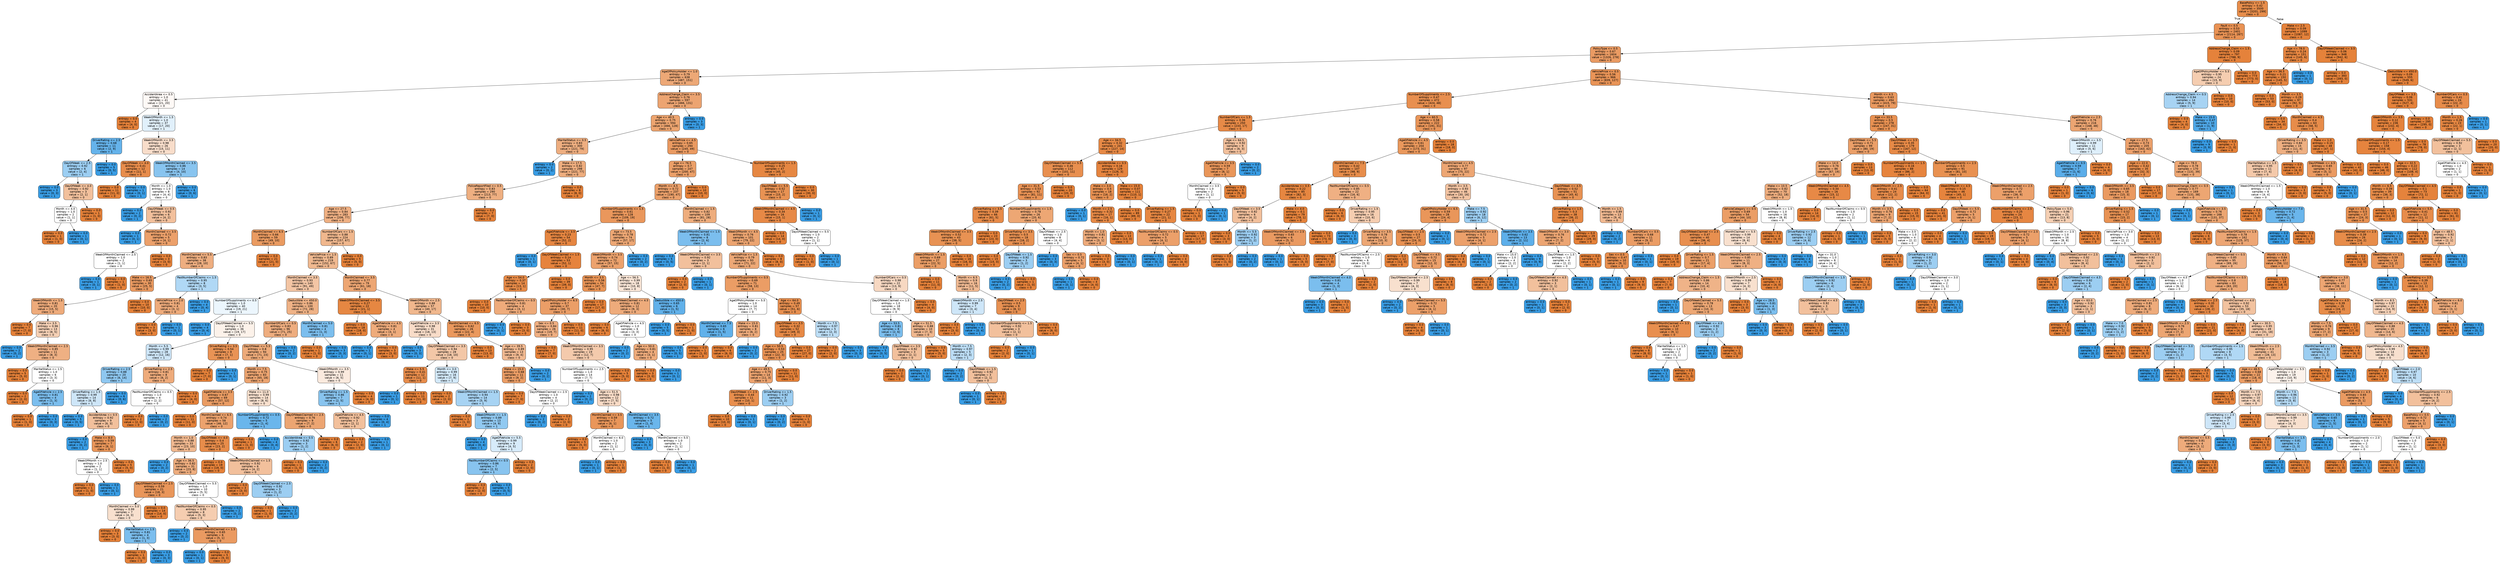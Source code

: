 digraph Tree {
node [shape=box, style="filled, rounded", color="black", fontname=helvetica] ;
edge [fontname=helvetica] ;
0 [label="BasePolicy <= 1.5\nentropy = 0.42\nsamples = 3500\nvalue = [3201, 299]\nclass = 0", fillcolor="#e78d4b"] ;
1 [label="Fault <= 0.5\nentropy = 0.53\nsamples = 2401\nvalue = [2114, 287]\nclass = 0", fillcolor="#e99254"] ;
0 -> 1 [labeldistance=2.5, labelangle=45, headlabel="True"] ;
2 [label="PolicyType <= 0.5\nentropy = 0.67\nsamples = 1604\nvalue = [1326, 278]\nclass = 0", fillcolor="#ea9b63"] ;
1 -> 2 ;
3 [label="AgeOfPolicyHolder <= 1.0\nentropy = 0.79\nsamples = 638\nvalue = [487, 151]\nclass = 0", fillcolor="#eda876"] ;
2 -> 3 ;
4 [label="AccidentArea <= 0.5\nentropy = 1.0\nsamples = 41\nvalue = [21, 20]\nclass = 0", fillcolor="#fef9f6"] ;
3 -> 4 ;
5 [label="entropy = 0.0\nsamples = 4\nvalue = [4, 0]\nclass = 0", fillcolor="#e58139"] ;
4 -> 5 ;
6 [label="WeekOfMonth <= 1.5\nentropy = 1.0\nsamples = 37\nvalue = [17, 20]\nclass = 1", fillcolor="#e1f0fb"] ;
4 -> 6 ;
7 [label="DriverRating <= 2.5\nentropy = 0.68\nsamples = 11\nvalue = [2, 9]\nclass = 1", fillcolor="#65b3eb"] ;
6 -> 7 ;
8 [label="DayOfWeek <= 2.5\nentropy = 0.92\nsamples = 6\nvalue = [2, 4]\nclass = 1", fillcolor="#9ccef2"] ;
7 -> 8 ;
9 [label="entropy = 0.0\nsamples = 3\nvalue = [0, 3]\nclass = 1", fillcolor="#399de5"] ;
8 -> 9 ;
10 [label="DayOfWeek <= 4.0\nentropy = 0.92\nsamples = 3\nvalue = [2, 1]\nclass = 0", fillcolor="#f2c09c"] ;
8 -> 10 ;
11 [label="Month <= 4.0\nentropy = 1.0\nsamples = 2\nvalue = [1, 1]\nclass = 0", fillcolor="#ffffff"] ;
10 -> 11 ;
12 [label="entropy = 0.0\nsamples = 1\nvalue = [1, 0]\nclass = 0", fillcolor="#e58139"] ;
11 -> 12 ;
13 [label="entropy = 0.0\nsamples = 1\nvalue = [0, 1]\nclass = 1", fillcolor="#399de5"] ;
11 -> 13 ;
14 [label="entropy = 0.0\nsamples = 1\nvalue = [1, 0]\nclass = 0", fillcolor="#e58139"] ;
10 -> 14 ;
15 [label="entropy = 0.0\nsamples = 5\nvalue = [0, 5]\nclass = 1", fillcolor="#399de5"] ;
7 -> 15 ;
16 [label="WeekOfMonth <= 3.5\nentropy = 0.98\nsamples = 26\nvalue = [15, 11]\nclass = 0", fillcolor="#f8ddca"] ;
6 -> 16 ;
17 [label="DayOfWeek <= 4.0\nentropy = 0.41\nsamples = 12\nvalue = [11, 1]\nclass = 0", fillcolor="#e78c4b"] ;
16 -> 17 ;
18 [label="entropy = 0.0\nsamples = 11\nvalue = [11, 0]\nclass = 0", fillcolor="#e58139"] ;
17 -> 18 ;
19 [label="entropy = 0.0\nsamples = 1\nvalue = [0, 1]\nclass = 1", fillcolor="#399de5"] ;
17 -> 19 ;
20 [label="WeekOfMonthClaimed <= 3.5\nentropy = 0.86\nsamples = 14\nvalue = [4, 10]\nclass = 1", fillcolor="#88c4ef"] ;
16 -> 20 ;
21 [label="Month <= 1.0\nentropy = 1.0\nsamples = 8\nvalue = [4, 4]\nclass = 0", fillcolor="#ffffff"] ;
20 -> 21 ;
22 [label="entropy = 0.0\nsamples = 2\nvalue = [0, 2]\nclass = 1", fillcolor="#399de5"] ;
21 -> 22 ;
23 [label="DayOfWeek <= 0.5\nentropy = 0.92\nsamples = 6\nvalue = [4, 2]\nclass = 0", fillcolor="#f2c09c"] ;
21 -> 23 ;
24 [label="entropy = 0.0\nsamples = 1\nvalue = [0, 1]\nclass = 1", fillcolor="#399de5"] ;
23 -> 24 ;
25 [label="MonthClaimed <= 3.5\nentropy = 0.72\nsamples = 5\nvalue = [4, 1]\nclass = 0", fillcolor="#eca06a"] ;
23 -> 25 ;
26 [label="WeekOfMonthClaimed <= 2.5\nentropy = 1.0\nsamples = 2\nvalue = [1, 1]\nclass = 0", fillcolor="#ffffff"] ;
25 -> 26 ;
27 [label="entropy = 0.0\nsamples = 1\nvalue = [0, 1]\nclass = 1", fillcolor="#399de5"] ;
26 -> 27 ;
28 [label="entropy = 0.0\nsamples = 1\nvalue = [1, 0]\nclass = 0", fillcolor="#e58139"] ;
26 -> 28 ;
29 [label="entropy = 0.0\nsamples = 3\nvalue = [3, 0]\nclass = 0", fillcolor="#e58139"] ;
25 -> 29 ;
30 [label="entropy = 0.0\nsamples = 6\nvalue = [0, 6]\nclass = 1", fillcolor="#399de5"] ;
20 -> 30 ;
31 [label="AddressChange_Claim <= 3.5\nentropy = 0.76\nsamples = 597\nvalue = [466, 131]\nclass = 0", fillcolor="#eca471"] ;
3 -> 31 ;
32 [label="Age <= 40.5\nentropy = 0.75\nsamples = 594\nvalue = [466, 128]\nclass = 0", fillcolor="#eca46f"] ;
31 -> 32 ;
33 [label="MaritalStatus <= 0.5\nentropy = 0.83\nsamples = 300\nvalue = [221, 79]\nclass = 0", fillcolor="#eeae80"] ;
32 -> 33 ;
34 [label="entropy = 0.0\nsamples = 2\nvalue = [0, 2]\nclass = 1", fillcolor="#399de5"] ;
33 -> 34 ;
35 [label="Make <= 17.5\nentropy = 0.82\nsamples = 298\nvalue = [221, 77]\nclass = 0", fillcolor="#eead7e"] ;
33 -> 35 ;
36 [label="PoliceReportFiled <= 0.5\nentropy = 0.83\nsamples = 290\nvalue = [213, 77]\nclass = 0", fillcolor="#eeaf81"] ;
35 -> 36 ;
37 [label="Age <= 27.5\nentropy = 0.84\nsamples = 283\nvalue = [206, 77]\nclass = 0", fillcolor="#efb083"] ;
36 -> 37 ;
38 [label="MonthClaimed <= 6.5\nentropy = 0.66\nsamples = 59\nvalue = [49, 10]\nclass = 0", fillcolor="#ea9b61"] ;
37 -> 38 ;
39 [label="MonthClaimed <= 5.5\nentropy = 0.83\nsamples = 38\nvalue = [28, 10]\nclass = 0", fillcolor="#eeae80"] ;
38 -> 39 ;
40 [label="Make <= 16.5\nentropy = 0.65\nsamples = 30\nvalue = [25, 5]\nclass = 0", fillcolor="#ea9a61"] ;
39 -> 40 ;
41 [label="WeekOfMonth <= 1.5\nentropy = 0.81\nsamples = 20\nvalue = [15, 5]\nclass = 0", fillcolor="#eeab7b"] ;
40 -> 41 ;
42 [label="entropy = 0.0\nsamples = 7\nvalue = [7, 0]\nclass = 0", fillcolor="#e58139"] ;
41 -> 42 ;
43 [label="Make <= 3.5\nentropy = 0.96\nsamples = 13\nvalue = [8, 5]\nclass = 0", fillcolor="#f5d0b5"] ;
41 -> 43 ;
44 [label="entropy = 0.0\nsamples = 2\nvalue = [0, 2]\nclass = 1", fillcolor="#399de5"] ;
43 -> 44 ;
45 [label="WeekOfMonthClaimed <= 2.5\nentropy = 0.85\nsamples = 11\nvalue = [8, 3]\nclass = 0", fillcolor="#efb083"] ;
43 -> 45 ;
46 [label="entropy = 0.0\nsamples = 5\nvalue = [5, 0]\nclass = 0", fillcolor="#e58139"] ;
45 -> 46 ;
47 [label="MaritalStatus <= 1.5\nentropy = 1.0\nsamples = 6\nvalue = [3, 3]\nclass = 0", fillcolor="#ffffff"] ;
45 -> 47 ;
48 [label="entropy = 0.0\nsamples = 2\nvalue = [2, 0]\nclass = 0", fillcolor="#e58139"] ;
47 -> 48 ;
49 [label="AgeOfVehicle <= 2.5\nentropy = 0.81\nsamples = 4\nvalue = [1, 3]\nclass = 1", fillcolor="#7bbeee"] ;
47 -> 49 ;
50 [label="entropy = 0.0\nsamples = 1\nvalue = [1, 0]\nclass = 0", fillcolor="#e58139"] ;
49 -> 50 ;
51 [label="entropy = 0.0\nsamples = 3\nvalue = [0, 3]\nclass = 1", fillcolor="#399de5"] ;
49 -> 51 ;
52 [label="entropy = 0.0\nsamples = 10\nvalue = [10, 0]\nclass = 0", fillcolor="#e58139"] ;
40 -> 52 ;
53 [label="PastNumberOfClaims <= 1.5\nentropy = 0.95\nsamples = 8\nvalue = [3, 5]\nclass = 1", fillcolor="#b0d8f5"] ;
39 -> 53 ;
54 [label="VehiclePrice <= 2.0\nentropy = 0.81\nsamples = 4\nvalue = [3, 1]\nclass = 0", fillcolor="#eeab7b"] ;
53 -> 54 ;
55 [label="entropy = 0.0\nsamples = 3\nvalue = [3, 0]\nclass = 0", fillcolor="#e58139"] ;
54 -> 55 ;
56 [label="entropy = 0.0\nsamples = 1\nvalue = [0, 1]\nclass = 1", fillcolor="#399de5"] ;
54 -> 56 ;
57 [label="entropy = 0.0\nsamples = 4\nvalue = [0, 4]\nclass = 1", fillcolor="#399de5"] ;
53 -> 57 ;
58 [label="entropy = 0.0\nsamples = 21\nvalue = [21, 0]\nclass = 0", fillcolor="#e58139"] ;
38 -> 58 ;
59 [label="NumberOfCars <= 1.5\nentropy = 0.88\nsamples = 224\nvalue = [157, 67]\nclass = 0", fillcolor="#f0b78d"] ;
37 -> 59 ;
60 [label="VehiclePrice <= 1.5\nentropy = 0.89\nsamples = 219\nvalue = [152, 67]\nclass = 0", fillcolor="#f0b990"] ;
59 -> 60 ;
61 [label="MonthClaimed <= 3.5\nentropy = 0.93\nsamples = 140\nvalue = [91, 49]\nclass = 0", fillcolor="#f3c5a4"] ;
60 -> 61 ;
62 [label="NumberOfSuppliments <= 0.5\nentropy = 1.0\nsamples = 40\nvalue = [19, 21]\nclass = 1", fillcolor="#ecf6fd"] ;
61 -> 62 ;
63 [label="entropy = 0.0\nsamples = 4\nvalue = [0, 4]\nclass = 1", fillcolor="#399de5"] ;
62 -> 63 ;
64 [label="DayOfWeekClaimed <= 5.5\nentropy = 1.0\nsamples = 36\nvalue = [19, 17]\nclass = 0", fillcolor="#fcf2ea"] ;
62 -> 64 ;
65 [label="Month <= 5.5\nentropy = 0.99\nsamples = 28\nvalue = [12, 16]\nclass = 1", fillcolor="#cee6f8"] ;
64 -> 65 ;
66 [label="DriverRating <= 2.5\nentropy = 0.88\nsamples = 20\nvalue = [6, 14]\nclass = 1", fillcolor="#8ec7f0"] ;
65 -> 66 ;
67 [label="DriverRating <= 1.5\nentropy = 0.99\nsamples = 14\nvalue = [6, 8]\nclass = 1", fillcolor="#cee6f8"] ;
66 -> 67 ;
68 [label="entropy = 0.0\nsamples = 5\nvalue = [0, 5]\nclass = 1", fillcolor="#399de5"] ;
67 -> 68 ;
69 [label="AccidentArea <= 0.5\nentropy = 0.92\nsamples = 9\nvalue = [6, 3]\nclass = 0", fillcolor="#f2c09c"] ;
67 -> 69 ;
70 [label="entropy = 0.0\nsamples = 2\nvalue = [0, 2]\nclass = 1", fillcolor="#399de5"] ;
69 -> 70 ;
71 [label="Make <= 8.0\nentropy = 0.59\nsamples = 7\nvalue = [6, 1]\nclass = 0", fillcolor="#e9965a"] ;
69 -> 71 ;
72 [label="WeekOfMonth <= 2.5\nentropy = 1.0\nsamples = 2\nvalue = [1, 1]\nclass = 0", fillcolor="#ffffff"] ;
71 -> 72 ;
73 [label="entropy = 0.0\nsamples = 1\nvalue = [1, 0]\nclass = 0", fillcolor="#e58139"] ;
72 -> 73 ;
74 [label="entropy = 0.0\nsamples = 1\nvalue = [0, 1]\nclass = 1", fillcolor="#399de5"] ;
72 -> 74 ;
75 [label="entropy = 0.0\nsamples = 5\nvalue = [5, 0]\nclass = 0", fillcolor="#e58139"] ;
71 -> 75 ;
76 [label="entropy = 0.0\nsamples = 6\nvalue = [0, 6]\nclass = 1", fillcolor="#399de5"] ;
66 -> 76 ;
77 [label="DriverRating <= 2.5\nentropy = 0.81\nsamples = 8\nvalue = [6, 2]\nclass = 0", fillcolor="#eeab7b"] ;
65 -> 77 ;
78 [label="PastNumberOfClaims <= 0.5\nentropy = 1.0\nsamples = 4\nvalue = [2, 2]\nclass = 0", fillcolor="#ffffff"] ;
77 -> 78 ;
79 [label="entropy = 0.0\nsamples = 2\nvalue = [2, 0]\nclass = 0", fillcolor="#e58139"] ;
78 -> 79 ;
80 [label="entropy = 0.0\nsamples = 2\nvalue = [0, 2]\nclass = 1", fillcolor="#399de5"] ;
78 -> 80 ;
81 [label="entropy = 0.0\nsamples = 4\nvalue = [4, 0]\nclass = 0", fillcolor="#e58139"] ;
77 -> 81 ;
82 [label="DriverRating <= 3.5\nentropy = 0.54\nsamples = 8\nvalue = [7, 1]\nclass = 0", fillcolor="#e99355"] ;
64 -> 82 ;
83 [label="entropy = 0.0\nsamples = 7\nvalue = [7, 0]\nclass = 0", fillcolor="#e58139"] ;
82 -> 83 ;
84 [label="entropy = 0.0\nsamples = 1\nvalue = [0, 1]\nclass = 1", fillcolor="#399de5"] ;
82 -> 84 ;
85 [label="Deductible <= 450.0\nentropy = 0.86\nsamples = 100\nvalue = [72, 28]\nclass = 0", fillcolor="#efb286"] ;
61 -> 85 ;
86 [label="NumberOfCars <= 0.5\nentropy = 0.83\nsamples = 96\nvalue = [71, 25]\nclass = 0", fillcolor="#eead7f"] ;
85 -> 86 ;
87 [label="DayOfWeek <= 5.5\nentropy = 0.8\nsamples = 94\nvalue = [71, 23]\nclass = 0", fillcolor="#edaa79"] ;
86 -> 87 ;
88 [label="Month <= 7.5\nentropy = 0.75\nsamples = 83\nvalue = [65, 18]\nclass = 0", fillcolor="#eca470"] ;
87 -> 88 ;
89 [label="AgeOfVehicle <= 3.5\nentropy = 0.67\nsamples = 69\nvalue = [57, 12]\nclass = 0", fillcolor="#ea9c63"] ;
88 -> 89 ;
90 [label="entropy = 0.0\nsamples = 11\nvalue = [11, 0]\nclass = 0", fillcolor="#e58139"] ;
89 -> 90 ;
91 [label="MonthClaimed <= 6.5\nentropy = 0.74\nsamples = 58\nvalue = [46, 12]\nclass = 0", fillcolor="#eca26d"] ;
89 -> 91 ;
92 [label="Month <= 1.0\nentropy = 0.88\nsamples = 33\nvalue = [23, 10]\nclass = 0", fillcolor="#f0b88f"] ;
91 -> 92 ;
93 [label="entropy = 0.0\nsamples = 2\nvalue = [0, 2]\nclass = 1", fillcolor="#399de5"] ;
92 -> 93 ;
94 [label="Age <= 36.5\nentropy = 0.82\nsamples = 31\nvalue = [23, 8]\nclass = 0", fillcolor="#eead7e"] ;
92 -> 94 ;
95 [label="DayOfWeekClaimed <= 2.5\nentropy = 0.59\nsamples = 21\nvalue = [18, 3]\nclass = 0", fillcolor="#e9965a"] ;
94 -> 95 ;
96 [label="MonthClaimed <= 5.0\nentropy = 0.99\nsamples = 7\nvalue = [4, 3]\nclass = 0", fillcolor="#f8e0ce"] ;
95 -> 96 ;
97 [label="entropy = 0.0\nsamples = 3\nvalue = [3, 0]\nclass = 0", fillcolor="#e58139"] ;
96 -> 97 ;
98 [label="MaritalStatus <= 1.5\nentropy = 0.81\nsamples = 4\nvalue = [1, 3]\nclass = 1", fillcolor="#7bbeee"] ;
96 -> 98 ;
99 [label="entropy = 0.0\nsamples = 1\nvalue = [1, 0]\nclass = 0", fillcolor="#e58139"] ;
98 -> 99 ;
100 [label="entropy = 0.0\nsamples = 3\nvalue = [0, 3]\nclass = 1", fillcolor="#399de5"] ;
98 -> 100 ;
101 [label="entropy = 0.0\nsamples = 14\nvalue = [14, 0]\nclass = 0", fillcolor="#e58139"] ;
95 -> 101 ;
102 [label="DayOfWeekClaimed <= 5.5\nentropy = 1.0\nsamples = 10\nvalue = [5, 5]\nclass = 0", fillcolor="#ffffff"] ;
94 -> 102 ;
103 [label="PastNumberOfClaims <= 0.5\nentropy = 0.95\nsamples = 8\nvalue = [5, 3]\nclass = 0", fillcolor="#f5cdb0"] ;
102 -> 103 ;
104 [label="entropy = 0.0\nsamples = 2\nvalue = [0, 2]\nclass = 1", fillcolor="#399de5"] ;
103 -> 104 ;
105 [label="WeekOfMonthClaimed <= 1.5\nentropy = 0.65\nsamples = 6\nvalue = [5, 1]\nclass = 0", fillcolor="#ea9a61"] ;
103 -> 105 ;
106 [label="entropy = 0.0\nsamples = 1\nvalue = [0, 1]\nclass = 1", fillcolor="#399de5"] ;
105 -> 106 ;
107 [label="entropy = 0.0\nsamples = 5\nvalue = [5, 0]\nclass = 0", fillcolor="#e58139"] ;
105 -> 107 ;
108 [label="entropy = 0.0\nsamples = 2\nvalue = [0, 2]\nclass = 1", fillcolor="#399de5"] ;
102 -> 108 ;
109 [label="DayOfWeek <= 4.0\nentropy = 0.4\nsamples = 25\nvalue = [23, 2]\nclass = 0", fillcolor="#e78c4a"] ;
91 -> 109 ;
110 [label="entropy = 0.0\nsamples = 19\nvalue = [19, 0]\nclass = 0", fillcolor="#e58139"] ;
109 -> 110 ;
111 [label="WeekOfMonthClaimed <= 1.5\nentropy = 0.92\nsamples = 6\nvalue = [4, 2]\nclass = 0", fillcolor="#f2c09c"] ;
109 -> 111 ;
112 [label="entropy = 0.0\nsamples = 3\nvalue = [3, 0]\nclass = 0", fillcolor="#e58139"] ;
111 -> 112 ;
113 [label="DayOfWeekClaimed <= 2.5\nentropy = 0.92\nsamples = 3\nvalue = [1, 2]\nclass = 1", fillcolor="#9ccef2"] ;
111 -> 113 ;
114 [label="entropy = 0.0\nsamples = 1\nvalue = [1, 0]\nclass = 0", fillcolor="#e58139"] ;
113 -> 114 ;
115 [label="entropy = 0.0\nsamples = 2\nvalue = [0, 2]\nclass = 1", fillcolor="#399de5"] ;
113 -> 115 ;
116 [label="Make <= 11.0\nentropy = 0.99\nsamples = 14\nvalue = [8, 6]\nclass = 0", fillcolor="#f8e0ce"] ;
88 -> 116 ;
117 [label="NumberOfSuppliments <= 0.5\nentropy = 0.72\nsamples = 5\nvalue = [1, 4]\nclass = 1", fillcolor="#6ab6ec"] ;
116 -> 117 ;
118 [label="entropy = 0.0\nsamples = 1\nvalue = [1, 0]\nclass = 0", fillcolor="#e58139"] ;
117 -> 118 ;
119 [label="entropy = 0.0\nsamples = 4\nvalue = [0, 4]\nclass = 1", fillcolor="#399de5"] ;
117 -> 119 ;
120 [label="DayOfWeekClaimed <= 2.5\nentropy = 0.76\nsamples = 9\nvalue = [7, 2]\nclass = 0", fillcolor="#eca572"] ;
116 -> 120 ;
121 [label="AccidentArea <= 0.5\nentropy = 0.92\nsamples = 3\nvalue = [1, 2]\nclass = 1", fillcolor="#9ccef2"] ;
120 -> 121 ;
122 [label="entropy = 0.0\nsamples = 1\nvalue = [1, 0]\nclass = 0", fillcolor="#e58139"] ;
121 -> 122 ;
123 [label="entropy = 0.0\nsamples = 2\nvalue = [0, 2]\nclass = 1", fillcolor="#399de5"] ;
121 -> 123 ;
124 [label="entropy = 0.0\nsamples = 6\nvalue = [6, 0]\nclass = 0", fillcolor="#e58139"] ;
120 -> 124 ;
125 [label="WeekOfMonth <= 3.5\nentropy = 0.99\nsamples = 11\nvalue = [6, 5]\nclass = 0", fillcolor="#fbeade"] ;
87 -> 125 ;
126 [label="DriverRating <= 1.5\nentropy = 0.86\nsamples = 7\nvalue = [2, 5]\nclass = 1", fillcolor="#88c4ef"] ;
125 -> 126 ;
127 [label="AgeOfVehicle <= 4.5\nentropy = 0.92\nsamples = 3\nvalue = [2, 1]\nclass = 0", fillcolor="#f2c09c"] ;
126 -> 127 ;
128 [label="entropy = 0.0\nsamples = 2\nvalue = [2, 0]\nclass = 0", fillcolor="#e58139"] ;
127 -> 128 ;
129 [label="entropy = 0.0\nsamples = 1\nvalue = [0, 1]\nclass = 1", fillcolor="#399de5"] ;
127 -> 129 ;
130 [label="entropy = 0.0\nsamples = 4\nvalue = [0, 4]\nclass = 1", fillcolor="#399de5"] ;
126 -> 130 ;
131 [label="entropy = 0.0\nsamples = 4\nvalue = [4, 0]\nclass = 0", fillcolor="#e58139"] ;
125 -> 131 ;
132 [label="entropy = 0.0\nsamples = 2\nvalue = [0, 2]\nclass = 1", fillcolor="#399de5"] ;
86 -> 132 ;
133 [label="MonthClaimed <= 5.0\nentropy = 0.81\nsamples = 4\nvalue = [1, 3]\nclass = 1", fillcolor="#7bbeee"] ;
85 -> 133 ;
134 [label="entropy = 0.0\nsamples = 1\nvalue = [1, 0]\nclass = 0", fillcolor="#e58139"] ;
133 -> 134 ;
135 [label="entropy = 0.0\nsamples = 3\nvalue = [0, 3]\nclass = 1", fillcolor="#399de5"] ;
133 -> 135 ;
136 [label="MonthClaimed <= 3.5\nentropy = 0.77\nsamples = 79\nvalue = [61, 18]\nclass = 0", fillcolor="#eda673"] ;
60 -> 136 ;
137 [label="WeekOfMonthClaimed <= 3.5\nentropy = 0.27\nsamples = 22\nvalue = [21, 1]\nclass = 0", fillcolor="#e68742"] ;
136 -> 137 ;
138 [label="entropy = 0.0\nsamples = 18\nvalue = [18, 0]\nclass = 0", fillcolor="#e58139"] ;
137 -> 138 ;
139 [label="AgeOfVehicle <= 4.5\nentropy = 0.81\nsamples = 4\nvalue = [3, 1]\nclass = 0", fillcolor="#eeab7b"] ;
137 -> 139 ;
140 [label="entropy = 0.0\nsamples = 1\nvalue = [0, 1]\nclass = 1", fillcolor="#399de5"] ;
139 -> 140 ;
141 [label="entropy = 0.0\nsamples = 3\nvalue = [3, 0]\nclass = 0", fillcolor="#e58139"] ;
139 -> 141 ;
142 [label="WeekOfMonth <= 2.5\nentropy = 0.88\nsamples = 57\nvalue = [40, 17]\nclass = 0", fillcolor="#f0b78d"] ;
136 -> 142 ;
143 [label="AgeOfVehicle <= 3.5\nentropy = 0.98\nsamples = 31\nvalue = [18, 13]\nclass = 0", fillcolor="#f8dcc8"] ;
142 -> 143 ;
144 [label="entropy = 0.0\nsamples = 3\nvalue = [0, 3]\nclass = 1", fillcolor="#399de5"] ;
143 -> 144 ;
145 [label="DayOfWeekClaimed <= 3.5\nentropy = 0.94\nsamples = 28\nvalue = [18, 10]\nclass = 0", fillcolor="#f3c7a7"] ;
143 -> 145 ;
146 [label="Make <= 5.5\nentropy = 0.41\nsamples = 12\nvalue = [11, 1]\nclass = 0", fillcolor="#e78c4b"] ;
145 -> 146 ;
147 [label="entropy = 0.0\nsamples = 1\nvalue = [0, 1]\nclass = 1", fillcolor="#399de5"] ;
146 -> 147 ;
148 [label="entropy = 0.0\nsamples = 11\nvalue = [11, 0]\nclass = 0", fillcolor="#e58139"] ;
146 -> 148 ;
149 [label="Month <= 3.0\nentropy = 0.99\nsamples = 16\nvalue = [7, 9]\nclass = 1", fillcolor="#d3e9f9"] ;
145 -> 149 ;
150 [label="entropy = 0.0\nsamples = 2\nvalue = [2, 0]\nclass = 0", fillcolor="#e58139"] ;
149 -> 150 ;
151 [label="WeekOfMonthClaimed <= 1.5\nentropy = 0.94\nsamples = 14\nvalue = [5, 9]\nclass = 1", fillcolor="#a7d3f3"] ;
149 -> 151 ;
152 [label="entropy = 0.0\nsamples = 1\nvalue = [1, 0]\nclass = 0", fillcolor="#e58139"] ;
151 -> 152 ;
153 [label="WeekOfMonth <= 1.5\nentropy = 0.89\nsamples = 13\nvalue = [4, 9]\nclass = 1", fillcolor="#91c9f1"] ;
151 -> 153 ;
154 [label="entropy = 0.0\nsamples = 4\nvalue = [0, 4]\nclass = 1", fillcolor="#399de5"] ;
153 -> 154 ;
155 [label="AgeOfVehicle <= 5.5\nentropy = 0.99\nsamples = 9\nvalue = [4, 5]\nclass = 1", fillcolor="#d7ebfa"] ;
153 -> 155 ;
156 [label="PastNumberOfClaims <= 0.5\nentropy = 0.86\nsamples = 7\nvalue = [2, 5]\nclass = 1", fillcolor="#88c4ef"] ;
155 -> 156 ;
157 [label="entropy = 0.0\nsamples = 2\nvalue = [2, 0]\nclass = 0", fillcolor="#e58139"] ;
156 -> 157 ;
158 [label="entropy = 0.0\nsamples = 5\nvalue = [0, 5]\nclass = 1", fillcolor="#399de5"] ;
156 -> 158 ;
159 [label="entropy = 0.0\nsamples = 2\nvalue = [2, 0]\nclass = 0", fillcolor="#e58139"] ;
155 -> 159 ;
160 [label="MonthClaimed <= 6.5\nentropy = 0.62\nsamples = 26\nvalue = [22, 4]\nclass = 0", fillcolor="#ea985d"] ;
142 -> 160 ;
161 [label="entropy = 0.0\nsamples = 13\nvalue = [13, 0]\nclass = 0", fillcolor="#e58139"] ;
160 -> 161 ;
162 [label="Age <= 39.5\nentropy = 0.89\nsamples = 13\nvalue = [9, 4]\nclass = 0", fillcolor="#f1b991"] ;
160 -> 162 ;
163 [label="Make <= 15.0\nentropy = 0.68\nsamples = 11\nvalue = [9, 2]\nclass = 0", fillcolor="#eb9d65"] ;
162 -> 163 ;
164 [label="entropy = 0.0\nsamples = 7\nvalue = [7, 0]\nclass = 0", fillcolor="#e58139"] ;
163 -> 164 ;
165 [label="DayOfWeekClaimed <= 2.5\nentropy = 1.0\nsamples = 4\nvalue = [2, 2]\nclass = 0", fillcolor="#ffffff"] ;
163 -> 165 ;
166 [label="entropy = 0.0\nsamples = 2\nvalue = [0, 2]\nclass = 1", fillcolor="#399de5"] ;
165 -> 166 ;
167 [label="entropy = 0.0\nsamples = 2\nvalue = [2, 0]\nclass = 0", fillcolor="#e58139"] ;
165 -> 167 ;
168 [label="entropy = 0.0\nsamples = 2\nvalue = [0, 2]\nclass = 1", fillcolor="#399de5"] ;
162 -> 168 ;
169 [label="entropy = 0.0\nsamples = 5\nvalue = [5, 0]\nclass = 0", fillcolor="#e58139"] ;
59 -> 169 ;
170 [label="entropy = 0.0\nsamples = 7\nvalue = [7, 0]\nclass = 0", fillcolor="#e58139"] ;
36 -> 170 ;
171 [label="entropy = 0.0\nsamples = 8\nvalue = [8, 0]\nclass = 0", fillcolor="#e58139"] ;
35 -> 171 ;
172 [label="VehiclePrice <= 4.5\nentropy = 0.65\nsamples = 294\nvalue = [245, 49]\nclass = 0", fillcolor="#ea9a61"] ;
32 -> 172 ;
173 [label="Age <= 76.5\nentropy = 0.7\nsamples = 247\nvalue = [200, 47]\nclass = 0", fillcolor="#eb9f68"] ;
172 -> 173 ;
174 [label="Month <= 4.5\nentropy = 0.72\nsamples = 237\nvalue = [190, 47]\nclass = 0", fillcolor="#eba06a"] ;
173 -> 174 ;
175 [label="NumberOfSuppliments <= 1.5\nentropy = 0.61\nsamples = 128\nvalue = [109, 19]\nclass = 0", fillcolor="#ea975c"] ;
174 -> 175 ;
176 [label="AgeOfVehicle <= 3.5\nentropy = 0.23\nsamples = 54\nvalue = [52, 2]\nclass = 0", fillcolor="#e68641"] ;
175 -> 176 ;
177 [label="entropy = 0.0\nsamples = 1\nvalue = [0, 1]\nclass = 1", fillcolor="#399de5"] ;
176 -> 177 ;
178 [label="DayOfWeekClaimed <= 1.5\nentropy = 0.14\nsamples = 53\nvalue = [52, 1]\nclass = 0", fillcolor="#e6833d"] ;
176 -> 178 ;
179 [label="Age <= 54.0\nentropy = 0.37\nsamples = 14\nvalue = [13, 1]\nclass = 0", fillcolor="#e78b48"] ;
178 -> 179 ;
180 [label="entropy = 0.0\nsamples = 10\nvalue = [10, 0]\nclass = 0", fillcolor="#e58139"] ;
179 -> 180 ;
181 [label="PastNumberOfClaims <= 0.5\nentropy = 0.81\nsamples = 4\nvalue = [3, 1]\nclass = 0", fillcolor="#eeab7b"] ;
179 -> 181 ;
182 [label="entropy = 0.0\nsamples = 1\nvalue = [0, 1]\nclass = 1", fillcolor="#399de5"] ;
181 -> 182 ;
183 [label="entropy = 0.0\nsamples = 3\nvalue = [3, 0]\nclass = 0", fillcolor="#e58139"] ;
181 -> 183 ;
184 [label="entropy = 0.0\nsamples = 39\nvalue = [39, 0]\nclass = 0", fillcolor="#e58139"] ;
178 -> 184 ;
185 [label="Age <= 73.5\nentropy = 0.78\nsamples = 74\nvalue = [57, 17]\nclass = 0", fillcolor="#eda774"] ;
175 -> 185 ;
186 [label="WeekOfMonth <= 3.5\nentropy = 0.74\nsamples = 72\nvalue = [57, 15]\nclass = 0", fillcolor="#eca26d"] ;
185 -> 186 ;
187 [label="Month <= 3.5\nentropy = 0.56\nsamples = 54\nvalue = [47, 7]\nclass = 0", fillcolor="#e99456"] ;
186 -> 187 ;
188 [label="AgeOfPolicyHolder <= 6.5\nentropy = 0.7\nsamples = 37\nvalue = [30, 7]\nclass = 0", fillcolor="#eb9e67"] ;
187 -> 188 ;
189 [label="Sex <= 0.5\nentropy = 0.84\nsamples = 26\nvalue = [19, 7]\nclass = 0", fillcolor="#efaf82"] ;
188 -> 189 ;
190 [label="entropy = 0.0\nsamples = 7\nvalue = [7, 0]\nclass = 0", fillcolor="#e58139"] ;
189 -> 190 ;
191 [label="WeekOfMonthClaimed <= 3.5\nentropy = 0.95\nsamples = 19\nvalue = [12, 7]\nclass = 0", fillcolor="#f4caac"] ;
189 -> 191 ;
192 [label="NumberOfSuppliments <= 2.5\nentropy = 1.0\nsamples = 14\nvalue = [7, 7]\nclass = 0", fillcolor="#ffffff"] ;
191 -> 192 ;
193 [label="entropy = 0.0\nsamples = 2\nvalue = [0, 2]\nclass = 1", fillcolor="#399de5"] ;
192 -> 193 ;
194 [label="Age <= 51.5\nentropy = 0.98\nsamples = 12\nvalue = [7, 5]\nclass = 0", fillcolor="#f8dbc6"] ;
192 -> 194 ;
195 [label="MonthClaimed <= 3.5\nentropy = 0.59\nsamples = 7\nvalue = [6, 1]\nclass = 0", fillcolor="#e9965a"] ;
194 -> 195 ;
196 [label="entropy = 0.0\nsamples = 5\nvalue = [5, 0]\nclass = 0", fillcolor="#e58139"] ;
195 -> 196 ;
197 [label="MonthClaimed <= 6.0\nentropy = 1.0\nsamples = 2\nvalue = [1, 1]\nclass = 0", fillcolor="#ffffff"] ;
195 -> 197 ;
198 [label="entropy = 0.0\nsamples = 1\nvalue = [0, 1]\nclass = 1", fillcolor="#399de5"] ;
197 -> 198 ;
199 [label="entropy = 0.0\nsamples = 1\nvalue = [1, 0]\nclass = 0", fillcolor="#e58139"] ;
197 -> 199 ;
200 [label="MonthClaimed <= 3.5\nentropy = 0.72\nsamples = 5\nvalue = [1, 4]\nclass = 1", fillcolor="#6ab6ec"] ;
194 -> 200 ;
201 [label="entropy = 0.0\nsamples = 3\nvalue = [0, 3]\nclass = 1", fillcolor="#399de5"] ;
200 -> 201 ;
202 [label="MonthClaimed <= 5.5\nentropy = 1.0\nsamples = 2\nvalue = [1, 1]\nclass = 0", fillcolor="#ffffff"] ;
200 -> 202 ;
203 [label="entropy = 0.0\nsamples = 1\nvalue = [1, 0]\nclass = 0", fillcolor="#e58139"] ;
202 -> 203 ;
204 [label="entropy = 0.0\nsamples = 1\nvalue = [0, 1]\nclass = 1", fillcolor="#399de5"] ;
202 -> 204 ;
205 [label="entropy = 0.0\nsamples = 5\nvalue = [5, 0]\nclass = 0", fillcolor="#e58139"] ;
191 -> 205 ;
206 [label="entropy = 0.0\nsamples = 11\nvalue = [11, 0]\nclass = 0", fillcolor="#e58139"] ;
188 -> 206 ;
207 [label="entropy = 0.0\nsamples = 17\nvalue = [17, 0]\nclass = 0", fillcolor="#e58139"] ;
187 -> 207 ;
208 [label="Age <= 56.5\nentropy = 0.99\nsamples = 18\nvalue = [10, 8]\nclass = 0", fillcolor="#fae6d7"] ;
186 -> 208 ;
209 [label="DayOfWeekClaimed <= 4.5\nentropy = 0.81\nsamples = 12\nvalue = [9, 3]\nclass = 0", fillcolor="#eeab7b"] ;
208 -> 209 ;
210 [label="entropy = 0.0\nsamples = 6\nvalue = [6, 0]\nclass = 0", fillcolor="#e58139"] ;
209 -> 210 ;
211 [label="AgeOfVehicle <= 4.5\nentropy = 1.0\nsamples = 6\nvalue = [3, 3]\nclass = 0", fillcolor="#ffffff"] ;
209 -> 211 ;
212 [label="entropy = 0.0\nsamples = 2\nvalue = [0, 2]\nclass = 1", fillcolor="#399de5"] ;
211 -> 212 ;
213 [label="Age <= 50.0\nentropy = 0.81\nsamples = 4\nvalue = [3, 1]\nclass = 0", fillcolor="#eeab7b"] ;
211 -> 213 ;
214 [label="entropy = 0.0\nsamples = 3\nvalue = [3, 0]\nclass = 0", fillcolor="#e58139"] ;
213 -> 214 ;
215 [label="entropy = 0.0\nsamples = 1\nvalue = [0, 1]\nclass = 1", fillcolor="#399de5"] ;
213 -> 215 ;
216 [label="Deductible <= 450.0\nentropy = 0.65\nsamples = 6\nvalue = [1, 5]\nclass = 1", fillcolor="#61b1ea"] ;
208 -> 216 ;
217 [label="entropy = 0.0\nsamples = 5\nvalue = [0, 5]\nclass = 1", fillcolor="#399de5"] ;
216 -> 217 ;
218 [label="entropy = 0.0\nsamples = 1\nvalue = [1, 0]\nclass = 0", fillcolor="#e58139"] ;
216 -> 218 ;
219 [label="entropy = 0.0\nsamples = 2\nvalue = [0, 2]\nclass = 1", fillcolor="#399de5"] ;
185 -> 219 ;
220 [label="MonthClaimed <= 1.5\nentropy = 0.82\nsamples = 109\nvalue = [81, 28]\nclass = 0", fillcolor="#eead7d"] ;
174 -> 220 ;
221 [label="WeekOfMonthClaimed <= 1.5\nentropy = 0.81\nsamples = 8\nvalue = [2, 6]\nclass = 1", fillcolor="#7bbeee"] ;
220 -> 221 ;
222 [label="entropy = 0.0\nsamples = 5\nvalue = [0, 5]\nclass = 1", fillcolor="#399de5"] ;
221 -> 222 ;
223 [label="WeekOfMonthClaimed <= 3.5\nentropy = 0.92\nsamples = 3\nvalue = [2, 1]\nclass = 0", fillcolor="#f2c09c"] ;
221 -> 223 ;
224 [label="entropy = 0.0\nsamples = 2\nvalue = [2, 0]\nclass = 0", fillcolor="#e58139"] ;
223 -> 224 ;
225 [label="entropy = 0.0\nsamples = 1\nvalue = [0, 1]\nclass = 1", fillcolor="#399de5"] ;
223 -> 225 ;
226 [label="WeekOfMonth <= 4.5\nentropy = 0.76\nsamples = 101\nvalue = [79, 22]\nclass = 0", fillcolor="#eca470"] ;
220 -> 226 ;
227 [label="VehiclePrice <= 1.5\nentropy = 0.79\nsamples = 93\nvalue = [71, 22]\nclass = 0", fillcolor="#eda876"] ;
226 -> 227 ;
228 [label="NumberOfSuppliments <= 0.5\nentropy = 0.69\nsamples = 71\nvalue = [58, 13]\nclass = 0", fillcolor="#eb9d65"] ;
227 -> 228 ;
229 [label="AgeOfPolicyHolder <= 5.5\nentropy = 1.0\nsamples = 14\nvalue = [7, 7]\nclass = 0", fillcolor="#ffffff"] ;
228 -> 229 ;
230 [label="MonthClaimed <= 7.5\nentropy = 0.65\nsamples = 6\nvalue = [1, 5]\nclass = 1", fillcolor="#61b1ea"] ;
229 -> 230 ;
231 [label="entropy = 0.0\nsamples = 5\nvalue = [0, 5]\nclass = 1", fillcolor="#399de5"] ;
230 -> 231 ;
232 [label="entropy = 0.0\nsamples = 1\nvalue = [1, 0]\nclass = 0", fillcolor="#e58139"] ;
230 -> 232 ;
233 [label="Make <= 15.0\nentropy = 0.81\nsamples = 8\nvalue = [6, 2]\nclass = 0", fillcolor="#eeab7b"] ;
229 -> 233 ;
234 [label="entropy = 0.0\nsamples = 6\nvalue = [6, 0]\nclass = 0", fillcolor="#e58139"] ;
233 -> 234 ;
235 [label="entropy = 0.0\nsamples = 2\nvalue = [0, 2]\nclass = 1", fillcolor="#399de5"] ;
233 -> 235 ;
236 [label="Age <= 64.0\nentropy = 0.49\nsamples = 57\nvalue = [51, 6]\nclass = 0", fillcolor="#e89050"] ;
228 -> 236 ;
237 [label="DayOfWeek <= 3.5\nentropy = 0.32\nsamples = 52\nvalue = [49, 3]\nclass = 0", fillcolor="#e78945"] ;
236 -> 237 ;
238 [label="Age <= 50.5\nentropy = 0.53\nsamples = 25\nvalue = [22, 3]\nclass = 0", fillcolor="#e99254"] ;
237 -> 238 ;
239 [label="Age <= 49.5\nentropy = 0.75\nsamples = 14\nvalue = [11, 3]\nclass = 0", fillcolor="#eca36f"] ;
238 -> 239 ;
240 [label="DayOfWeek <= 2.5\nentropy = 0.44\nsamples = 11\nvalue = [10, 1]\nclass = 0", fillcolor="#e88e4d"] ;
239 -> 240 ;
241 [label="entropy = 0.0\nsamples = 10\nvalue = [10, 0]\nclass = 0", fillcolor="#e58139"] ;
240 -> 241 ;
242 [label="entropy = 0.0\nsamples = 1\nvalue = [0, 1]\nclass = 1", fillcolor="#399de5"] ;
240 -> 242 ;
243 [label="DriverRating <= 1.5\nentropy = 0.92\nsamples = 3\nvalue = [1, 2]\nclass = 1", fillcolor="#9ccef2"] ;
239 -> 243 ;
244 [label="entropy = 0.0\nsamples = 2\nvalue = [0, 2]\nclass = 1", fillcolor="#399de5"] ;
243 -> 244 ;
245 [label="entropy = 0.0\nsamples = 1\nvalue = [1, 0]\nclass = 0", fillcolor="#e58139"] ;
243 -> 245 ;
246 [label="entropy = 0.0\nsamples = 11\nvalue = [11, 0]\nclass = 0", fillcolor="#e58139"] ;
238 -> 246 ;
247 [label="entropy = 0.0\nsamples = 27\nvalue = [27, 0]\nclass = 0", fillcolor="#e58139"] ;
237 -> 247 ;
248 [label="Month <= 7.5\nentropy = 0.97\nsamples = 5\nvalue = [2, 3]\nclass = 1", fillcolor="#bddef6"] ;
236 -> 248 ;
249 [label="entropy = 0.0\nsamples = 2\nvalue = [2, 0]\nclass = 0", fillcolor="#e58139"] ;
248 -> 249 ;
250 [label="entropy = 0.0\nsamples = 3\nvalue = [0, 3]\nclass = 1", fillcolor="#399de5"] ;
248 -> 250 ;
251 [label="NumberOfCars <= 0.5\nentropy = 0.98\nsamples = 22\nvalue = [13, 9]\nclass = 0", fillcolor="#f7d8c2"] ;
227 -> 251 ;
252 [label="DayOfWeekClaimed <= 1.5\nentropy = 1.0\nsamples = 18\nvalue = [9, 9]\nclass = 0", fillcolor="#ffffff"] ;
251 -> 252 ;
253 [label="Age <= 53.5\nentropy = 0.81\nsamples = 8\nvalue = [2, 6]\nclass = 1", fillcolor="#7bbeee"] ;
252 -> 253 ;
254 [label="entropy = 0.0\nsamples = 5\nvalue = [0, 5]\nclass = 1", fillcolor="#399de5"] ;
253 -> 254 ;
255 [label="DayOfWeek <= 3.5\nentropy = 0.92\nsamples = 3\nvalue = [2, 1]\nclass = 0", fillcolor="#f2c09c"] ;
253 -> 255 ;
256 [label="entropy = 0.0\nsamples = 2\nvalue = [2, 0]\nclass = 0", fillcolor="#e58139"] ;
255 -> 256 ;
257 [label="entropy = 0.0\nsamples = 1\nvalue = [0, 1]\nclass = 1", fillcolor="#399de5"] ;
255 -> 257 ;
258 [label="Age <= 51.5\nentropy = 0.88\nsamples = 10\nvalue = [7, 3]\nclass = 0", fillcolor="#f0b78e"] ;
252 -> 258 ;
259 [label="entropy = 0.0\nsamples = 5\nvalue = [5, 0]\nclass = 0", fillcolor="#e58139"] ;
258 -> 259 ;
260 [label="Month <= 7.5\nentropy = 0.97\nsamples = 5\nvalue = [2, 3]\nclass = 1", fillcolor="#bddef6"] ;
258 -> 260 ;
261 [label="entropy = 0.0\nsamples = 2\nvalue = [0, 2]\nclass = 1", fillcolor="#399de5"] ;
260 -> 261 ;
262 [label="DayOfWeek <= 1.5\nentropy = 0.92\nsamples = 3\nvalue = [2, 1]\nclass = 0", fillcolor="#f2c09c"] ;
260 -> 262 ;
263 [label="entropy = 0.0\nsamples = 1\nvalue = [0, 1]\nclass = 1", fillcolor="#399de5"] ;
262 -> 263 ;
264 [label="entropy = 0.0\nsamples = 2\nvalue = [2, 0]\nclass = 0", fillcolor="#e58139"] ;
262 -> 264 ;
265 [label="entropy = 0.0\nsamples = 4\nvalue = [4, 0]\nclass = 0", fillcolor="#e58139"] ;
251 -> 265 ;
266 [label="entropy = 0.0\nsamples = 8\nvalue = [8, 0]\nclass = 0", fillcolor="#e58139"] ;
226 -> 266 ;
267 [label="entropy = 0.0\nsamples = 10\nvalue = [10, 0]\nclass = 0", fillcolor="#e58139"] ;
173 -> 267 ;
268 [label="NumberOfSuppliments <= 1.5\nentropy = 0.25\nsamples = 47\nvalue = [45, 2]\nclass = 0", fillcolor="#e68742"] ;
172 -> 268 ;
269 [label="DayOfWeek <= 5.5\nentropy = 0.52\nsamples = 17\nvalue = [15, 2]\nclass = 0", fillcolor="#e89253"] ;
268 -> 269 ;
270 [label="WeekOfMonthClaimed <= 4.5\nentropy = 0.34\nsamples = 16\nvalue = [15, 1]\nclass = 0", fillcolor="#e78946"] ;
269 -> 270 ;
271 [label="entropy = 0.0\nsamples = 14\nvalue = [14, 0]\nclass = 0", fillcolor="#e58139"] ;
270 -> 271 ;
272 [label="DayOfWeekClaimed <= 5.5\nentropy = 1.0\nsamples = 2\nvalue = [1, 1]\nclass = 0", fillcolor="#ffffff"] ;
270 -> 272 ;
273 [label="entropy = 0.0\nsamples = 1\nvalue = [1, 0]\nclass = 0", fillcolor="#e58139"] ;
272 -> 273 ;
274 [label="entropy = 0.0\nsamples = 1\nvalue = [0, 1]\nclass = 1", fillcolor="#399de5"] ;
272 -> 274 ;
275 [label="entropy = 0.0\nsamples = 1\nvalue = [0, 1]\nclass = 1", fillcolor="#399de5"] ;
269 -> 275 ;
276 [label="entropy = 0.0\nsamples = 30\nvalue = [30, 0]\nclass = 0", fillcolor="#e58139"] ;
268 -> 276 ;
277 [label="entropy = 0.0\nsamples = 3\nvalue = [0, 3]\nclass = 1", fillcolor="#399de5"] ;
31 -> 277 ;
278 [label="VehiclePrice <= 0.5\nentropy = 0.56\nsamples = 966\nvalue = [839, 127]\nclass = 0", fillcolor="#e99457"] ;
2 -> 278 ;
279 [label="NumberOfSuppliments <= 2.5\nentropy = 0.47\nsamples = 472\nvalue = [424, 48]\nclass = 0", fillcolor="#e88f4f"] ;
278 -> 279 ;
280 [label="NumberOfCars <= 1.5\nentropy = 0.36\nsamples = 250\nvalue = [233, 17]\nclass = 0", fillcolor="#e78a47"] ;
279 -> 280 ;
281 [label="Age <= 34.5\nentropy = 0.32\nsamples = 241\nvalue = [227, 14]\nclass = 0", fillcolor="#e78945"] ;
280 -> 281 ;
282 [label="DayOfWeekClaimed <= 5.5\nentropy = 0.46\nsamples = 112\nvalue = [101, 11]\nclass = 0", fillcolor="#e88f4f"] ;
281 -> 282 ;
283 [label="Age <= 31.5\nentropy = 0.53\nsamples = 92\nvalue = [81, 11]\nclass = 0", fillcolor="#e99254"] ;
282 -> 283 ;
284 [label="DriverRating <= 3.5\nentropy = 0.39\nsamples = 66\nvalue = [61, 5]\nclass = 0", fillcolor="#e78b49"] ;
283 -> 284 ;
285 [label="WeekOfMonthClaimed <= 3.5\nentropy = 0.52\nsamples = 43\nvalue = [38, 5]\nclass = 0", fillcolor="#e89253"] ;
284 -> 285 ;
286 [label="WeekOfMonth <= 1.5\nentropy = 0.69\nsamples = 27\nvalue = [22, 5]\nclass = 0", fillcolor="#eb9e66"] ;
285 -> 286 ;
287 [label="entropy = 0.0\nsamples = 11\nvalue = [11, 0]\nclass = 0", fillcolor="#e58139"] ;
286 -> 287 ;
288 [label="Month <= 6.5\nentropy = 0.9\nsamples = 16\nvalue = [11, 5]\nclass = 0", fillcolor="#f1ba93"] ;
286 -> 288 ;
289 [label="WeekOfMonth <= 2.5\nentropy = 0.99\nsamples = 7\nvalue = [3, 4]\nclass = 1", fillcolor="#cee6f8"] ;
288 -> 289 ;
290 [label="entropy = 0.0\nsamples = 3\nvalue = [3, 0]\nclass = 0", fillcolor="#e58139"] ;
289 -> 290 ;
291 [label="entropy = 0.0\nsamples = 4\nvalue = [0, 4]\nclass = 1", fillcolor="#399de5"] ;
289 -> 291 ;
292 [label="DayOfWeek <= 2.5\nentropy = 0.5\nsamples = 9\nvalue = [8, 1]\nclass = 0", fillcolor="#e89152"] ;
288 -> 292 ;
293 [label="NumberOfSuppliments <= 1.5\nentropy = 0.92\nsamples = 3\nvalue = [2, 1]\nclass = 0", fillcolor="#f2c09c"] ;
292 -> 293 ;
294 [label="entropy = 0.0\nsamples = 2\nvalue = [2, 0]\nclass = 0", fillcolor="#e58139"] ;
293 -> 294 ;
295 [label="entropy = 0.0\nsamples = 1\nvalue = [0, 1]\nclass = 1", fillcolor="#399de5"] ;
293 -> 295 ;
296 [label="entropy = 0.0\nsamples = 6\nvalue = [6, 0]\nclass = 0", fillcolor="#e58139"] ;
292 -> 296 ;
297 [label="entropy = 0.0\nsamples = 16\nvalue = [16, 0]\nclass = 0", fillcolor="#e58139"] ;
285 -> 297 ;
298 [label="entropy = 0.0\nsamples = 23\nvalue = [23, 0]\nclass = 0", fillcolor="#e58139"] ;
284 -> 298 ;
299 [label="NumberOfSuppliments <= 1.5\nentropy = 0.78\nsamples = 26\nvalue = [20, 6]\nclass = 0", fillcolor="#eda774"] ;
283 -> 299 ;
300 [label="DriverRating <= 3.5\nentropy = 0.5\nsamples = 18\nvalue = [16, 2]\nclass = 0", fillcolor="#e89152"] ;
299 -> 300 ;
301 [label="entropy = 0.0\nsamples = 15\nvalue = [15, 0]\nclass = 0", fillcolor="#e58139"] ;
300 -> 301 ;
302 [label="DayOfWeek <= 1.5\nentropy = 0.92\nsamples = 3\nvalue = [1, 2]\nclass = 1", fillcolor="#9ccef2"] ;
300 -> 302 ;
303 [label="entropy = 0.0\nsamples = 2\nvalue = [0, 2]\nclass = 1", fillcolor="#399de5"] ;
302 -> 303 ;
304 [label="entropy = 0.0\nsamples = 1\nvalue = [1, 0]\nclass = 0", fillcolor="#e58139"] ;
302 -> 304 ;
305 [label="DayOfWeek <= 2.5\nentropy = 1.0\nsamples = 8\nvalue = [4, 4]\nclass = 0", fillcolor="#ffffff"] ;
299 -> 305 ;
306 [label="entropy = 0.0\nsamples = 3\nvalue = [0, 3]\nclass = 1", fillcolor="#399de5"] ;
305 -> 306 ;
307 [label="Sex <= 0.5\nentropy = 0.72\nsamples = 5\nvalue = [4, 1]\nclass = 0", fillcolor="#eca06a"] ;
305 -> 307 ;
308 [label="entropy = 0.0\nsamples = 1\nvalue = [0, 1]\nclass = 1", fillcolor="#399de5"] ;
307 -> 308 ;
309 [label="entropy = 0.0\nsamples = 4\nvalue = [4, 0]\nclass = 0", fillcolor="#e58139"] ;
307 -> 309 ;
310 [label="entropy = 0.0\nsamples = 20\nvalue = [20, 0]\nclass = 0", fillcolor="#e58139"] ;
282 -> 310 ;
311 [label="AccidentArea <= 0.5\nentropy = 0.16\nsamples = 129\nvalue = [126, 3]\nclass = 0", fillcolor="#e6843e"] ;
281 -> 311 ;
312 [label="Make <= 3.0\nentropy = 0.5\nsamples = 18\nvalue = [16, 2]\nclass = 0", fillcolor="#e89152"] ;
311 -> 312 ;
313 [label="entropy = 0.0\nsamples = 1\nvalue = [0, 1]\nclass = 1", fillcolor="#399de5"] ;
312 -> 313 ;
314 [label="Month <= 2.5\nentropy = 0.32\nsamples = 17\nvalue = [16, 1]\nclass = 0", fillcolor="#e78945"] ;
312 -> 314 ;
315 [label="Month <= 1.0\nentropy = 0.81\nsamples = 4\nvalue = [3, 1]\nclass = 0", fillcolor="#eeab7b"] ;
314 -> 315 ;
316 [label="entropy = 0.0\nsamples = 3\nvalue = [3, 0]\nclass = 0", fillcolor="#e58139"] ;
315 -> 316 ;
317 [label="entropy = 0.0\nsamples = 1\nvalue = [0, 1]\nclass = 1", fillcolor="#399de5"] ;
315 -> 317 ;
318 [label="entropy = 0.0\nsamples = 13\nvalue = [13, 0]\nclass = 0", fillcolor="#e58139"] ;
314 -> 318 ;
319 [label="Make <= 15.0\nentropy = 0.07\nsamples = 111\nvalue = [110, 1]\nclass = 0", fillcolor="#e5823b"] ;
311 -> 319 ;
320 [label="entropy = 0.0\nsamples = 89\nvalue = [89, 0]\nclass = 0", fillcolor="#e58139"] ;
319 -> 320 ;
321 [label="DriverRating <= 1.5\nentropy = 0.27\nsamples = 22\nvalue = [21, 1]\nclass = 0", fillcolor="#e68742"] ;
319 -> 321 ;
322 [label="PastNumberOfClaims <= 0.5\nentropy = 0.72\nsamples = 5\nvalue = [4, 1]\nclass = 0", fillcolor="#eca06a"] ;
321 -> 322 ;
323 [label="entropy = 0.0\nsamples = 1\nvalue = [0, 1]\nclass = 1", fillcolor="#399de5"] ;
322 -> 323 ;
324 [label="entropy = 0.0\nsamples = 4\nvalue = [4, 0]\nclass = 0", fillcolor="#e58139"] ;
322 -> 324 ;
325 [label="entropy = 0.0\nsamples = 17\nvalue = [17, 0]\nclass = 0", fillcolor="#e58139"] ;
321 -> 325 ;
326 [label="Age <= 64.5\nentropy = 0.92\nsamples = 9\nvalue = [6, 3]\nclass = 0", fillcolor="#f2c09c"] ;
280 -> 326 ;
327 [label="AgeOfVehicle <= 3.5\nentropy = 0.59\nsamples = 7\nvalue = [6, 1]\nclass = 0", fillcolor="#e9965a"] ;
326 -> 327 ;
328 [label="MonthClaimed <= 3.5\nentropy = 1.0\nsamples = 2\nvalue = [1, 1]\nclass = 0", fillcolor="#ffffff"] ;
327 -> 328 ;
329 [label="entropy = 0.0\nsamples = 1\nvalue = [1, 0]\nclass = 0", fillcolor="#e58139"] ;
328 -> 329 ;
330 [label="entropy = 0.0\nsamples = 1\nvalue = [0, 1]\nclass = 1", fillcolor="#399de5"] ;
328 -> 330 ;
331 [label="entropy = 0.0\nsamples = 5\nvalue = [5, 0]\nclass = 0", fillcolor="#e58139"] ;
327 -> 331 ;
332 [label="entropy = 0.0\nsamples = 2\nvalue = [0, 2]\nclass = 1", fillcolor="#399de5"] ;
326 -> 332 ;
333 [label="Age <= 60.5\nentropy = 0.58\nsamples = 222\nvalue = [191, 31]\nclass = 0", fillcolor="#e99559"] ;
279 -> 333 ;
334 [label="AgeOfVehicle <= 4.5\nentropy = 0.61\nsamples = 204\nvalue = [173, 31]\nclass = 0", fillcolor="#ea985c"] ;
333 -> 334 ;
335 [label="MonthClaimed <= 7.5\nentropy = 0.42\nsamples = 107\nvalue = [98, 9]\nclass = 0", fillcolor="#e78d4b"] ;
334 -> 335 ;
336 [label="AccidentArea <= 0.5\nentropy = 0.22\nsamples = 85\nvalue = [82, 3]\nclass = 0", fillcolor="#e68640"] ;
335 -> 336 ;
337 [label="DayOfWeek <= 3.5\nentropy = 0.92\nsamples = 6\nvalue = [4, 2]\nclass = 0", fillcolor="#f2c09c"] ;
336 -> 337 ;
338 [label="entropy = 0.0\nsamples = 3\nvalue = [3, 0]\nclass = 0", fillcolor="#e58139"] ;
337 -> 338 ;
339 [label="Month <= 5.5\nentropy = 0.92\nsamples = 3\nvalue = [1, 2]\nclass = 1", fillcolor="#9ccef2"] ;
337 -> 339 ;
340 [label="entropy = 0.0\nsamples = 1\nvalue = [1, 0]\nclass = 0", fillcolor="#e58139"] ;
339 -> 340 ;
341 [label="entropy = 0.0\nsamples = 2\nvalue = [0, 2]\nclass = 1", fillcolor="#399de5"] ;
339 -> 341 ;
342 [label="Make <= 4.0\nentropy = 0.1\nsamples = 79\nvalue = [78, 1]\nclass = 0", fillcolor="#e5833c"] ;
336 -> 342 ;
343 [label="WeekOfMonthClaimed <= 2.5\nentropy = 0.65\nsamples = 6\nvalue = [5, 1]\nclass = 0", fillcolor="#ea9a61"] ;
342 -> 343 ;
344 [label="entropy = 0.0\nsamples = 1\nvalue = [0, 1]\nclass = 1", fillcolor="#399de5"] ;
343 -> 344 ;
345 [label="entropy = 0.0\nsamples = 5\nvalue = [5, 0]\nclass = 0", fillcolor="#e58139"] ;
343 -> 345 ;
346 [label="entropy = 0.0\nsamples = 73\nvalue = [73, 0]\nclass = 0", fillcolor="#e58139"] ;
342 -> 346 ;
347 [label="PastNumberOfClaims <= 0.5\nentropy = 0.85\nsamples = 22\nvalue = [16, 6]\nclass = 0", fillcolor="#efb083"] ;
335 -> 347 ;
348 [label="entropy = 0.0\nsamples = 6\nvalue = [6, 0]\nclass = 0", fillcolor="#e58139"] ;
347 -> 348 ;
349 [label="DriverRating <= 1.5\nentropy = 0.95\nsamples = 16\nvalue = [10, 6]\nclass = 0", fillcolor="#f5cdb0"] ;
347 -> 349 ;
350 [label="entropy = 0.0\nsamples = 3\nvalue = [0, 3]\nclass = 1", fillcolor="#399de5"] ;
349 -> 350 ;
351 [label="DriverRating <= 3.5\nentropy = 0.78\nsamples = 13\nvalue = [10, 3]\nclass = 0", fillcolor="#eda774"] ;
349 -> 351 ;
352 [label="entropy = 0.0\nsamples = 7\nvalue = [7, 0]\nclass = 0", fillcolor="#e58139"] ;
351 -> 352 ;
353 [label="PastNumberOfClaims <= 2.5\nentropy = 1.0\nsamples = 6\nvalue = [3, 3]\nclass = 0", fillcolor="#ffffff"] ;
351 -> 353 ;
354 [label="WeekOfMonthClaimed <= 4.0\nentropy = 0.81\nsamples = 4\nvalue = [1, 3]\nclass = 1", fillcolor="#7bbeee"] ;
353 -> 354 ;
355 [label="entropy = 0.0\nsamples = 3\nvalue = [0, 3]\nclass = 1", fillcolor="#399de5"] ;
354 -> 355 ;
356 [label="entropy = 0.0\nsamples = 1\nvalue = [1, 0]\nclass = 0", fillcolor="#e58139"] ;
354 -> 356 ;
357 [label="entropy = 0.0\nsamples = 2\nvalue = [2, 0]\nclass = 0", fillcolor="#e58139"] ;
353 -> 357 ;
358 [label="MonthClaimed <= 4.5\nentropy = 0.77\nsamples = 97\nvalue = [75, 22]\nclass = 0", fillcolor="#eda673"] ;
334 -> 358 ;
359 [label="Month <= 3.5\nentropy = 0.93\nsamples = 46\nvalue = [30, 16]\nclass = 0", fillcolor="#f3c4a3"] ;
358 -> 359 ;
360 [label="AgeOfPolicyHolder <= 6.5\nentropy = 0.59\nsamples = 28\nvalue = [24, 4]\nclass = 0", fillcolor="#e9965a"] ;
359 -> 360 ;
361 [label="DayOfWeek <= 2.5\nentropy = 0.5\nsamples = 27\nvalue = [24, 3]\nclass = 0", fillcolor="#e89152"] ;
360 -> 361 ;
362 [label="entropy = 0.0\nsamples = 12\nvalue = [12, 0]\nclass = 0", fillcolor="#e58139"] ;
361 -> 362 ;
363 [label="DayOfWeek <= 4.5\nentropy = 0.72\nsamples = 15\nvalue = [12, 3]\nclass = 0", fillcolor="#eca06a"] ;
361 -> 363 ;
364 [label="DayOfWeekClaimed <= 2.5\nentropy = 0.99\nsamples = 7\nvalue = [4, 3]\nclass = 0", fillcolor="#f8e0ce"] ;
363 -> 364 ;
365 [label="entropy = 0.0\nsamples = 2\nvalue = [0, 2]\nclass = 1", fillcolor="#399de5"] ;
364 -> 365 ;
366 [label="DayOfWeekClaimed <= 5.5\nentropy = 0.72\nsamples = 5\nvalue = [4, 1]\nclass = 0", fillcolor="#eca06a"] ;
364 -> 366 ;
367 [label="entropy = 0.0\nsamples = 4\nvalue = [4, 0]\nclass = 0", fillcolor="#e58139"] ;
366 -> 367 ;
368 [label="entropy = 0.0\nsamples = 1\nvalue = [0, 1]\nclass = 1", fillcolor="#399de5"] ;
366 -> 368 ;
369 [label="entropy = 0.0\nsamples = 8\nvalue = [8, 0]\nclass = 0", fillcolor="#e58139"] ;
363 -> 369 ;
370 [label="entropy = 0.0\nsamples = 1\nvalue = [0, 1]\nclass = 1", fillcolor="#399de5"] ;
360 -> 370 ;
371 [label="Make <= 7.5\nentropy = 0.92\nsamples = 18\nvalue = [6, 12]\nclass = 1", fillcolor="#9ccef2"] ;
359 -> 371 ;
372 [label="WeekOfMonthClaimed <= 2.5\nentropy = 0.72\nsamples = 5\nvalue = [4, 1]\nclass = 0", fillcolor="#eca06a"] ;
371 -> 372 ;
373 [label="entropy = 0.0\nsamples = 4\nvalue = [4, 0]\nclass = 0", fillcolor="#e58139"] ;
372 -> 373 ;
374 [label="entropy = 0.0\nsamples = 1\nvalue = [0, 1]\nclass = 1", fillcolor="#399de5"] ;
372 -> 374 ;
375 [label="WeekOfMonth <= 3.5\nentropy = 0.62\nsamples = 13\nvalue = [2, 11]\nclass = 1", fillcolor="#5dafea"] ;
371 -> 375 ;
376 [label="Make <= 15.0\nentropy = 1.0\nsamples = 4\nvalue = [2, 2]\nclass = 0", fillcolor="#ffffff"] ;
375 -> 376 ;
377 [label="entropy = 0.0\nsamples = 2\nvalue = [2, 0]\nclass = 0", fillcolor="#e58139"] ;
376 -> 377 ;
378 [label="entropy = 0.0\nsamples = 2\nvalue = [0, 2]\nclass = 1", fillcolor="#399de5"] ;
376 -> 378 ;
379 [label="entropy = 0.0\nsamples = 9\nvalue = [0, 9]\nclass = 1", fillcolor="#399de5"] ;
375 -> 379 ;
380 [label="DayOfWeek <= 4.5\nentropy = 0.52\nsamples = 51\nvalue = [45, 6]\nclass = 0", fillcolor="#e89253"] ;
358 -> 380 ;
381 [label="DriverRating <= 1.5\nentropy = 0.3\nsamples = 38\nvalue = [36, 2]\nclass = 0", fillcolor="#e68844"] ;
380 -> 381 ;
382 [label="WeekOfMonth <= 3.0\nentropy = 0.76\nsamples = 9\nvalue = [7, 2]\nclass = 0", fillcolor="#eca572"] ;
381 -> 382 ;
383 [label="DayOfWeek <= 1.5\nentropy = 1.0\nsamples = 4\nvalue = [2, 2]\nclass = 0", fillcolor="#ffffff"] ;
382 -> 383 ;
384 [label="DayOfWeekClaimed <= 4.5\nentropy = 0.92\nsamples = 3\nvalue = [2, 1]\nclass = 0", fillcolor="#f2c09c"] ;
383 -> 384 ;
385 [label="entropy = 0.0\nsamples = 1\nvalue = [0, 1]\nclass = 1", fillcolor="#399de5"] ;
384 -> 385 ;
386 [label="entropy = 0.0\nsamples = 2\nvalue = [2, 0]\nclass = 0", fillcolor="#e58139"] ;
384 -> 386 ;
387 [label="entropy = 0.0\nsamples = 1\nvalue = [0, 1]\nclass = 1", fillcolor="#399de5"] ;
383 -> 387 ;
388 [label="entropy = 0.0\nsamples = 5\nvalue = [5, 0]\nclass = 0", fillcolor="#e58139"] ;
382 -> 388 ;
389 [label="entropy = 0.0\nsamples = 29\nvalue = [29, 0]\nclass = 0", fillcolor="#e58139"] ;
381 -> 389 ;
390 [label="Month <= 1.5\nentropy = 0.89\nsamples = 13\nvalue = [9, 4]\nclass = 0", fillcolor="#f1b991"] ;
380 -> 390 ;
391 [label="entropy = 0.0\nsamples = 2\nvalue = [0, 2]\nclass = 1", fillcolor="#399de5"] ;
390 -> 391 ;
392 [label="NumberOfCars <= 0.5\nentropy = 0.68\nsamples = 11\nvalue = [9, 2]\nclass = 0", fillcolor="#eb9d65"] ;
390 -> 392 ;
393 [label="Sex <= 0.5\nentropy = 0.47\nsamples = 10\nvalue = [9, 1]\nclass = 0", fillcolor="#e88f4f"] ;
392 -> 393 ;
394 [label="entropy = 0.0\nsamples = 1\nvalue = [0, 1]\nclass = 1", fillcolor="#399de5"] ;
393 -> 394 ;
395 [label="entropy = 0.0\nsamples = 9\nvalue = [9, 0]\nclass = 0", fillcolor="#e58139"] ;
393 -> 395 ;
396 [label="entropy = 0.0\nsamples = 1\nvalue = [0, 1]\nclass = 1", fillcolor="#399de5"] ;
392 -> 396 ;
397 [label="entropy = 0.0\nsamples = 18\nvalue = [18, 0]\nclass = 0", fillcolor="#e58139"] ;
333 -> 397 ;
398 [label="Month <= 4.5\nentropy = 0.63\nsamples = 494\nvalue = [415, 79]\nclass = 0", fillcolor="#ea995f"] ;
278 -> 398 ;
399 [label="Age <= 33.5\nentropy = 0.5\nsamples = 278\nvalue = [247, 31]\nclass = 0", fillcolor="#e89152"] ;
398 -> 399 ;
400 [label="DayOfWeek <= 5.5\nentropy = 0.71\nsamples = 99\nvalue = [80, 19]\nclass = 0", fillcolor="#eb9f68"] ;
399 -> 400 ;
401 [label="Make <= 14.0\nentropy = 0.76\nsamples = 86\nvalue = [67, 19]\nclass = 0", fillcolor="#eca571"] ;
400 -> 401 ;
402 [label="Make <= 10.5\nentropy = 0.82\nsamples = 70\nvalue = [52, 18]\nclass = 0", fillcolor="#eead7e"] ;
401 -> 402 ;
403 [label="VehicleCategory <= 0.5\nentropy = 0.69\nsamples = 54\nvalue = [44, 10]\nclass = 0", fillcolor="#eb9e66"] ;
402 -> 403 ;
404 [label="DayOfWeekClaimed <= 2.5\nentropy = 0.47\nsamples = 40\nvalue = [36, 4]\nclass = 0", fillcolor="#e88f4f"] ;
403 -> 404 ;
405 [label="entropy = 0.0\nsamples = 19\nvalue = [19, 0]\nclass = 0", fillcolor="#e58139"] ;
404 -> 405 ;
406 [label="DriverRating <= 1.5\nentropy = 0.7\nsamples = 21\nvalue = [17, 4]\nclass = 0", fillcolor="#eb9f68"] ;
404 -> 406 ;
407 [label="entropy = 0.0\nsamples = 7\nvalue = [7, 0]\nclass = 0", fillcolor="#e58139"] ;
406 -> 407 ;
408 [label="AddressChange_Claim <= 1.5\nentropy = 0.86\nsamples = 14\nvalue = [10, 4]\nclass = 0", fillcolor="#efb388"] ;
406 -> 408 ;
409 [label="entropy = 0.0\nsamples = 1\nvalue = [0, 1]\nclass = 1", fillcolor="#399de5"] ;
408 -> 409 ;
410 [label="DayOfWeekClaimed <= 5.5\nentropy = 0.78\nsamples = 13\nvalue = [10, 3]\nclass = 0", fillcolor="#eda774"] ;
408 -> 410 ;
411 [label="WeekOfMonthClaimed <= 3.5\nentropy = 0.47\nsamples = 10\nvalue = [9, 1]\nclass = 0", fillcolor="#e88f4f"] ;
410 -> 411 ;
412 [label="entropy = 0.0\nsamples = 8\nvalue = [8, 0]\nclass = 0", fillcolor="#e58139"] ;
411 -> 412 ;
413 [label="MaritalStatus <= 1.5\nentropy = 1.0\nsamples = 2\nvalue = [1, 1]\nclass = 0", fillcolor="#ffffff"] ;
411 -> 413 ;
414 [label="entropy = 0.0\nsamples = 1\nvalue = [0, 1]\nclass = 1", fillcolor="#399de5"] ;
413 -> 414 ;
415 [label="entropy = 0.0\nsamples = 1\nvalue = [1, 0]\nclass = 0", fillcolor="#e58139"] ;
413 -> 415 ;
416 [label="DayOfWeek <= 4.0\nentropy = 0.92\nsamples = 3\nvalue = [1, 2]\nclass = 1", fillcolor="#9ccef2"] ;
410 -> 416 ;
417 [label="entropy = 0.0\nsamples = 2\nvalue = [0, 2]\nclass = 1", fillcolor="#399de5"] ;
416 -> 417 ;
418 [label="entropy = 0.0\nsamples = 1\nvalue = [1, 0]\nclass = 0", fillcolor="#e58139"] ;
416 -> 418 ;
419 [label="MonthClaimed <= 5.5\nentropy = 0.99\nsamples = 14\nvalue = [8, 6]\nclass = 0", fillcolor="#f8e0ce"] ;
403 -> 419 ;
420 [label="WeekOfMonthClaimed <= 2.5\nentropy = 0.85\nsamples = 11\nvalue = [8, 3]\nclass = 0", fillcolor="#efb083"] ;
419 -> 420 ;
421 [label="WeekOfMonth <= 2.5\nentropy = 0.99\nsamples = 7\nvalue = [4, 3]\nclass = 0", fillcolor="#f8e0ce"] ;
420 -> 421 ;
422 [label="entropy = 0.0\nsamples = 3\nvalue = [3, 0]\nclass = 0", fillcolor="#e58139"] ;
421 -> 422 ;
423 [label="Age <= 28.5\nentropy = 0.81\nsamples = 4\nvalue = [1, 3]\nclass = 1", fillcolor="#7bbeee"] ;
421 -> 423 ;
424 [label="entropy = 0.0\nsamples = 3\nvalue = [0, 3]\nclass = 1", fillcolor="#399de5"] ;
423 -> 424 ;
425 [label="entropy = 0.0\nsamples = 1\nvalue = [1, 0]\nclass = 0", fillcolor="#e58139"] ;
423 -> 425 ;
426 [label="entropy = 0.0\nsamples = 4\nvalue = [4, 0]\nclass = 0", fillcolor="#e58139"] ;
420 -> 426 ;
427 [label="entropy = 0.0\nsamples = 3\nvalue = [0, 3]\nclass = 1", fillcolor="#399de5"] ;
419 -> 427 ;
428 [label="WeekOfMonth <= 1.5\nentropy = 1.0\nsamples = 16\nvalue = [8, 8]\nclass = 0", fillcolor="#ffffff"] ;
402 -> 428 ;
429 [label="entropy = 0.0\nsamples = 4\nvalue = [4, 0]\nclass = 0", fillcolor="#e58139"] ;
428 -> 429 ;
430 [label="DriverRating <= 2.5\nentropy = 0.92\nsamples = 12\nvalue = [4, 8]\nclass = 1", fillcolor="#9ccef2"] ;
428 -> 430 ;
431 [label="entropy = 0.0\nsamples = 4\nvalue = [0, 4]\nclass = 1", fillcolor="#399de5"] ;
430 -> 431 ;
432 [label="Age <= 31.0\nentropy = 1.0\nsamples = 8\nvalue = [4, 4]\nclass = 0", fillcolor="#ffffff"] ;
430 -> 432 ;
433 [label="WeekOfMonthClaimed <= 1.5\nentropy = 0.92\nsamples = 6\nvalue = [2, 4]\nclass = 1", fillcolor="#9ccef2"] ;
432 -> 433 ;
434 [label="DayOfWeekClaimed <= 4.5\nentropy = 0.92\nsamples = 3\nvalue = [2, 1]\nclass = 0", fillcolor="#f2c09c"] ;
433 -> 434 ;
435 [label="entropy = 0.0\nsamples = 2\nvalue = [2, 0]\nclass = 0", fillcolor="#e58139"] ;
434 -> 435 ;
436 [label="entropy = 0.0\nsamples = 1\nvalue = [0, 1]\nclass = 1", fillcolor="#399de5"] ;
434 -> 436 ;
437 [label="entropy = 0.0\nsamples = 3\nvalue = [0, 3]\nclass = 1", fillcolor="#399de5"] ;
433 -> 437 ;
438 [label="entropy = 0.0\nsamples = 2\nvalue = [2, 0]\nclass = 0", fillcolor="#e58139"] ;
432 -> 438 ;
439 [label="WeekOfMonthClaimed <= 4.5\nentropy = 0.34\nsamples = 16\nvalue = [15, 1]\nclass = 0", fillcolor="#e78946"] ;
401 -> 439 ;
440 [label="entropy = 0.0\nsamples = 14\nvalue = [14, 0]\nclass = 0", fillcolor="#e58139"] ;
439 -> 440 ;
441 [label="PastNumberOfClaims <= 0.5\nentropy = 1.0\nsamples = 2\nvalue = [1, 1]\nclass = 0", fillcolor="#ffffff"] ;
439 -> 441 ;
442 [label="entropy = 0.0\nsamples = 1\nvalue = [1, 0]\nclass = 0", fillcolor="#e58139"] ;
441 -> 442 ;
443 [label="entropy = 0.0\nsamples = 1\nvalue = [0, 1]\nclass = 1", fillcolor="#399de5"] ;
441 -> 443 ;
444 [label="entropy = 0.0\nsamples = 13\nvalue = [13, 0]\nclass = 0", fillcolor="#e58139"] ;
400 -> 444 ;
445 [label="DayOfWeek <= 3.5\nentropy = 0.35\nsamples = 179\nvalue = [167, 12]\nclass = 0", fillcolor="#e78a47"] ;
399 -> 445 ;
446 [label="NumberOfSuppliments <= 1.5\nentropy = 0.16\nsamples = 88\nvalue = [86, 2]\nclass = 0", fillcolor="#e6843e"] ;
445 -> 446 ;
447 [label="WeekOfMonth <= 2.5\nentropy = 0.41\nsamples = 24\nvalue = [22, 2]\nclass = 0", fillcolor="#e78c4b"] ;
446 -> 447 ;
448 [label="Month <= 3.5\nentropy = 0.76\nsamples = 9\nvalue = [7, 2]\nclass = 0", fillcolor="#eca572"] ;
447 -> 448 ;
449 [label="entropy = 0.0\nsamples = 5\nvalue = [5, 0]\nclass = 0", fillcolor="#e58139"] ;
448 -> 449 ;
450 [label="Make <= 3.5\nentropy = 1.0\nsamples = 4\nvalue = [2, 2]\nclass = 0", fillcolor="#ffffff"] ;
448 -> 450 ;
451 [label="entropy = 0.0\nsamples = 1\nvalue = [1, 0]\nclass = 0", fillcolor="#e58139"] ;
450 -> 451 ;
452 [label="DriverRating <= 3.0\nentropy = 0.92\nsamples = 3\nvalue = [1, 2]\nclass = 1", fillcolor="#9ccef2"] ;
450 -> 452 ;
453 [label="entropy = 0.0\nsamples = 1\nvalue = [0, 1]\nclass = 1", fillcolor="#399de5"] ;
452 -> 453 ;
454 [label="DayOfWeekClaimed <= 3.0\nentropy = 1.0\nsamples = 2\nvalue = [1, 1]\nclass = 0", fillcolor="#ffffff"] ;
452 -> 454 ;
455 [label="entropy = 0.0\nsamples = 1\nvalue = [1, 0]\nclass = 0", fillcolor="#e58139"] ;
454 -> 455 ;
456 [label="entropy = 0.0\nsamples = 1\nvalue = [0, 1]\nclass = 1", fillcolor="#399de5"] ;
454 -> 456 ;
457 [label="entropy = 0.0\nsamples = 15\nvalue = [15, 0]\nclass = 0", fillcolor="#e58139"] ;
447 -> 457 ;
458 [label="entropy = 0.0\nsamples = 64\nvalue = [64, 0]\nclass = 0", fillcolor="#e58139"] ;
446 -> 458 ;
459 [label="NumberOfSuppliments <= 2.5\nentropy = 0.5\nsamples = 91\nvalue = [81, 10]\nclass = 0", fillcolor="#e89151"] ;
445 -> 459 ;
460 [label="WeekOfMonth <= 4.5\nentropy = 0.15\nsamples = 46\nvalue = [45, 1]\nclass = 0", fillcolor="#e6843d"] ;
459 -> 460 ;
461 [label="entropy = 0.0\nsamples = 41\nvalue = [41, 0]\nclass = 0", fillcolor="#e58139"] ;
460 -> 461 ;
462 [label="DayOfWeek <= 5.5\nentropy = 0.72\nsamples = 5\nvalue = [4, 1]\nclass = 0", fillcolor="#eca06a"] ;
460 -> 462 ;
463 [label="entropy = 0.0\nsamples = 4\nvalue = [4, 0]\nclass = 0", fillcolor="#e58139"] ;
462 -> 463 ;
464 [label="entropy = 0.0\nsamples = 1\nvalue = [0, 1]\nclass = 1", fillcolor="#399de5"] ;
462 -> 464 ;
465 [label="WeekOfMonthClaimed <= 2.5\nentropy = 0.72\nsamples = 45\nvalue = [36, 9]\nclass = 0", fillcolor="#eca06a"] ;
459 -> 465 ;
466 [label="PastNumberOfClaims <= 2.5\nentropy = 0.25\nsamples = 24\nvalue = [23, 1]\nclass = 0", fillcolor="#e68642"] ;
465 -> 466 ;
467 [label="entropy = 0.0\nsamples = 19\nvalue = [19, 0]\nclass = 0", fillcolor="#e58139"] ;
466 -> 467 ;
468 [label="DayOfWeekClaimed <= 2.5\nentropy = 0.72\nsamples = 5\nvalue = [4, 1]\nclass = 0", fillcolor="#eca06a"] ;
466 -> 468 ;
469 [label="entropy = 0.0\nsamples = 1\nvalue = [0, 1]\nclass = 1", fillcolor="#399de5"] ;
468 -> 469 ;
470 [label="entropy = 0.0\nsamples = 4\nvalue = [4, 0]\nclass = 0", fillcolor="#e58139"] ;
468 -> 470 ;
471 [label="PolicyType <= 5.0\nentropy = 0.96\nsamples = 21\nvalue = [13, 8]\nclass = 0", fillcolor="#f5cfb3"] ;
465 -> 471 ;
472 [label="WeekOfMonth <= 2.5\nentropy = 1.0\nsamples = 16\nvalue = [8, 8]\nclass = 0", fillcolor="#ffffff"] ;
471 -> 472 ;
473 [label="entropy = 0.0\nsamples = 4\nvalue = [0, 4]\nclass = 1", fillcolor="#399de5"] ;
472 -> 473 ;
474 [label="DayOfWeekClaimed <= 2.5\nentropy = 0.92\nsamples = 12\nvalue = [8, 4]\nclass = 0", fillcolor="#f2c09c"] ;
472 -> 474 ;
475 [label="entropy = 0.0\nsamples = 6\nvalue = [6, 0]\nclass = 0", fillcolor="#e58139"] ;
474 -> 475 ;
476 [label="DayOfWeekClaimed <= 4.5\nentropy = 0.92\nsamples = 6\nvalue = [2, 4]\nclass = 1", fillcolor="#9ccef2"] ;
474 -> 476 ;
477 [label="entropy = 0.0\nsamples = 3\nvalue = [0, 3]\nclass = 1", fillcolor="#399de5"] ;
476 -> 477 ;
478 [label="Age <= 63.0\nentropy = 0.92\nsamples = 3\nvalue = [2, 1]\nclass = 0", fillcolor="#f2c09c"] ;
476 -> 478 ;
479 [label="entropy = 0.0\nsamples = 2\nvalue = [2, 0]\nclass = 0", fillcolor="#e58139"] ;
478 -> 479 ;
480 [label="entropy = 0.0\nsamples = 1\nvalue = [0, 1]\nclass = 1", fillcolor="#399de5"] ;
478 -> 480 ;
481 [label="entropy = 0.0\nsamples = 5\nvalue = [5, 0]\nclass = 0", fillcolor="#e58139"] ;
471 -> 481 ;
482 [label="AgeOfVehicle <= 2.5\nentropy = 0.76\nsamples = 216\nvalue = [168, 48]\nclass = 0", fillcolor="#eca572"] ;
398 -> 482 ;
483 [label="WeekOfMonth <= 3.5\nentropy = 0.99\nsamples = 11\nvalue = [5, 6]\nclass = 1", fillcolor="#deeffb"] ;
482 -> 483 ;
484 [label="AgeOfVehicle <= 0.5\nentropy = 0.59\nsamples = 7\nvalue = [1, 6]\nclass = 1", fillcolor="#5aade9"] ;
483 -> 484 ;
485 [label="entropy = 0.0\nsamples = 1\nvalue = [1, 0]\nclass = 0", fillcolor="#e58139"] ;
484 -> 485 ;
486 [label="entropy = 0.0\nsamples = 6\nvalue = [0, 6]\nclass = 1", fillcolor="#399de5"] ;
484 -> 486 ;
487 [label="entropy = 0.0\nsamples = 4\nvalue = [4, 0]\nclass = 0", fillcolor="#e58139"] ;
483 -> 487 ;
488 [label="Age <= 27.5\nentropy = 0.73\nsamples = 205\nvalue = [163, 42]\nclass = 0", fillcolor="#eca16c"] ;
482 -> 488 ;
489 [label="Age <= 22.0\nentropy = 0.42\nsamples = 35\nvalue = [32, 3]\nclass = 0", fillcolor="#e78d4c"] ;
488 -> 489 ;
490 [label="WeekOfMonth <= 3.5\nentropy = 0.65\nsamples = 18\nvalue = [15, 3]\nclass = 0", fillcolor="#ea9a61"] ;
489 -> 490 ;
491 [label="DriverRating <= 1.5\nentropy = 0.52\nsamples = 17\nvalue = [15, 2]\nclass = 0", fillcolor="#e89253"] ;
490 -> 491 ;
492 [label="VehiclePrice <= 3.0\nentropy = 1.0\nsamples = 4\nvalue = [2, 2]\nclass = 0", fillcolor="#ffffff"] ;
491 -> 492 ;
493 [label="entropy = 0.0\nsamples = 1\nvalue = [0, 1]\nclass = 1", fillcolor="#399de5"] ;
492 -> 493 ;
494 [label="WeekOfMonth <= 2.5\nentropy = 0.92\nsamples = 3\nvalue = [2, 1]\nclass = 0", fillcolor="#f2c09c"] ;
492 -> 494 ;
495 [label="entropy = 0.0\nsamples = 2\nvalue = [2, 0]\nclass = 0", fillcolor="#e58139"] ;
494 -> 495 ;
496 [label="entropy = 0.0\nsamples = 1\nvalue = [0, 1]\nclass = 1", fillcolor="#399de5"] ;
494 -> 496 ;
497 [label="entropy = 0.0\nsamples = 13\nvalue = [13, 0]\nclass = 0", fillcolor="#e58139"] ;
491 -> 497 ;
498 [label="entropy = 0.0\nsamples = 1\nvalue = [0, 1]\nclass = 1", fillcolor="#399de5"] ;
490 -> 498 ;
499 [label="entropy = 0.0\nsamples = 17\nvalue = [17, 0]\nclass = 0", fillcolor="#e58139"] ;
489 -> 499 ;
500 [label="Age <= 78.0\nentropy = 0.78\nsamples = 170\nvalue = [131, 39]\nclass = 0", fillcolor="#eda774"] ;
488 -> 500 ;
501 [label="AddressChange_Claim <= 0.5\nentropy = 0.77\nsamples = 169\nvalue = [131, 38]\nclass = 0", fillcolor="#eda672"] ;
500 -> 501 ;
502 [label="entropy = 0.0\nsamples = 1\nvalue = [0, 1]\nclass = 1", fillcolor="#399de5"] ;
501 -> 502 ;
503 [label="AgeOfVehicle <= 3.5\nentropy = 0.76\nsamples = 168\nvalue = [131, 37]\nclass = 0", fillcolor="#eca571"] ;
501 -> 503 ;
504 [label="entropy = 0.0\nsamples = 6\nvalue = [6, 0]\nclass = 0", fillcolor="#e58139"] ;
503 -> 504 ;
505 [label="PastNumberOfClaims <= 1.5\nentropy = 0.78\nsamples = 162\nvalue = [125, 37]\nclass = 0", fillcolor="#eda674"] ;
503 -> 505 ;
506 [label="DayOfWeekClaimed <= 0.5\nentropy = 0.85\nsamples = 95\nvalue = [69, 26]\nclass = 0", fillcolor="#efb084"] ;
505 -> 506 ;
507 [label="DayOfWeek <= 4.5\nentropy = 1.0\nsamples = 12\nvalue = [6, 6]\nclass = 0", fillcolor="#ffffff"] ;
506 -> 507 ;
508 [label="MonthClaimed <= 2.5\nentropy = 0.81\nsamples = 8\nvalue = [6, 2]\nclass = 0", fillcolor="#eeab7b"] ;
507 -> 508 ;
509 [label="Make <= 7.0\nentropy = 0.92\nsamples = 3\nvalue = [1, 2]\nclass = 1", fillcolor="#9ccef2"] ;
508 -> 509 ;
510 [label="entropy = 0.0\nsamples = 2\nvalue = [0, 2]\nclass = 1", fillcolor="#399de5"] ;
509 -> 510 ;
511 [label="entropy = 0.0\nsamples = 1\nvalue = [1, 0]\nclass = 0", fillcolor="#e58139"] ;
509 -> 511 ;
512 [label="entropy = 0.0\nsamples = 5\nvalue = [5, 0]\nclass = 0", fillcolor="#e58139"] ;
508 -> 512 ;
513 [label="entropy = 0.0\nsamples = 4\nvalue = [0, 4]\nclass = 1", fillcolor="#399de5"] ;
507 -> 513 ;
514 [label="PastNumberOfClaims <= 0.5\nentropy = 0.8\nsamples = 83\nvalue = [63, 20]\nclass = 0", fillcolor="#eda978"] ;
506 -> 514 ;
515 [label="DayOfWeek <= 2.5\nentropy = 0.35\nsamples = 30\nvalue = [28, 2]\nclass = 0", fillcolor="#e78a47"] ;
514 -> 515 ;
516 [label="WeekOfMonth <= 2.5\nentropy = 0.76\nsamples = 9\nvalue = [7, 2]\nclass = 0", fillcolor="#eca572"] ;
515 -> 516 ;
517 [label="entropy = 0.0\nsamples = 6\nvalue = [6, 0]\nclass = 0", fillcolor="#e58139"] ;
516 -> 517 ;
518 [label="DayOfWeekClaimed <= 5.0\nentropy = 0.92\nsamples = 3\nvalue = [1, 2]\nclass = 1", fillcolor="#9ccef2"] ;
516 -> 518 ;
519 [label="entropy = 0.0\nsamples = 2\nvalue = [0, 2]\nclass = 1", fillcolor="#399de5"] ;
518 -> 519 ;
520 [label="entropy = 0.0\nsamples = 1\nvalue = [1, 0]\nclass = 0", fillcolor="#e58139"] ;
518 -> 520 ;
521 [label="entropy = 0.0\nsamples = 21\nvalue = [21, 0]\nclass = 0", fillcolor="#e58139"] ;
515 -> 521 ;
522 [label="MonthClaimed <= 4.0\nentropy = 0.92\nsamples = 53\nvalue = [35, 18]\nclass = 0", fillcolor="#f2c29f"] ;
514 -> 522 ;
523 [label="entropy = 0.0\nsamples = 4\nvalue = [4, 0]\nclass = 0", fillcolor="#e58139"] ;
522 -> 523 ;
524 [label="Age <= 30.5\nentropy = 0.95\nsamples = 49\nvalue = [31, 18]\nclass = 0", fillcolor="#f4caac"] ;
522 -> 524 ;
525 [label="NumberOfSuppliments <= 1.5\nentropy = 0.95\nsamples = 8\nvalue = [3, 5]\nclass = 1", fillcolor="#b0d8f5"] ;
524 -> 525 ;
526 [label="entropy = 0.0\nsamples = 3\nvalue = [3, 0]\nclass = 0", fillcolor="#e58139"] ;
525 -> 526 ;
527 [label="entropy = 0.0\nsamples = 5\nvalue = [0, 5]\nclass = 1", fillcolor="#399de5"] ;
525 -> 527 ;
528 [label="WeekOfMonth <= 2.5\nentropy = 0.9\nsamples = 41\nvalue = [28, 13]\nclass = 0", fillcolor="#f1bc95"] ;
524 -> 528 ;
529 [label="Age <= 46.5\nentropy = 0.68\nsamples = 22\nvalue = [18, 4]\nclass = 0", fillcolor="#eb9d65"] ;
528 -> 529 ;
530 [label="entropy = 0.0\nsamples = 12\nvalue = [12, 0]\nclass = 0", fillcolor="#e58139"] ;
529 -> 530 ;
531 [label="Month <= 7.5\nentropy = 0.97\nsamples = 10\nvalue = [6, 4]\nclass = 0", fillcolor="#f6d5bd"] ;
529 -> 531 ;
532 [label="DriverRating <= 2.5\nentropy = 0.99\nsamples = 7\nvalue = [3, 4]\nclass = 1", fillcolor="#cee6f8"] ;
531 -> 532 ;
533 [label="MonthClaimed <= 5.5\nentropy = 0.81\nsamples = 4\nvalue = [3, 1]\nclass = 0", fillcolor="#eeab7b"] ;
532 -> 533 ;
534 [label="entropy = 0.0\nsamples = 1\nvalue = [0, 1]\nclass = 1", fillcolor="#399de5"] ;
533 -> 534 ;
535 [label="entropy = 0.0\nsamples = 3\nvalue = [3, 0]\nclass = 0", fillcolor="#e58139"] ;
533 -> 535 ;
536 [label="entropy = 0.0\nsamples = 3\nvalue = [0, 3]\nclass = 1", fillcolor="#399de5"] ;
532 -> 536 ;
537 [label="entropy = 0.0\nsamples = 3\nvalue = [3, 0]\nclass = 0", fillcolor="#e58139"] ;
531 -> 537 ;
538 [label="AgeOfPolicyHolder <= 5.5\nentropy = 1.0\nsamples = 19\nvalue = [10, 9]\nclass = 0", fillcolor="#fcf2eb"] ;
528 -> 538 ;
539 [label="Month <= 7.5\nentropy = 0.96\nsamples = 13\nvalue = [5, 8]\nclass = 1", fillcolor="#b5daf5"] ;
538 -> 539 ;
540 [label="WeekOfMonthClaimed <= 3.5\nentropy = 0.99\nsamples = 7\nvalue = [4, 3]\nclass = 0", fillcolor="#f8e0ce"] ;
539 -> 540 ;
541 [label="entropy = 0.0\nsamples = 3\nvalue = [3, 0]\nclass = 0", fillcolor="#e58139"] ;
540 -> 541 ;
542 [label="MaritalStatus <= 1.5\nentropy = 0.81\nsamples = 4\nvalue = [1, 3]\nclass = 1", fillcolor="#7bbeee"] ;
540 -> 542 ;
543 [label="entropy = 0.0\nsamples = 3\nvalue = [0, 3]\nclass = 1", fillcolor="#399de5"] ;
542 -> 543 ;
544 [label="entropy = 0.0\nsamples = 1\nvalue = [1, 0]\nclass = 0", fillcolor="#e58139"] ;
542 -> 544 ;
545 [label="VehiclePrice <= 3.5\nentropy = 0.65\nsamples = 6\nvalue = [1, 5]\nclass = 1", fillcolor="#61b1ea"] ;
539 -> 545 ;
546 [label="entropy = 0.0\nsamples = 4\nvalue = [0, 4]\nclass = 1", fillcolor="#399de5"] ;
545 -> 546 ;
547 [label="NumberOfSuppliments <= 2.0\nentropy = 1.0\nsamples = 2\nvalue = [1, 1]\nclass = 0", fillcolor="#ffffff"] ;
545 -> 547 ;
548 [label="entropy = 0.0\nsamples = 1\nvalue = [1, 0]\nclass = 0", fillcolor="#e58139"] ;
547 -> 548 ;
549 [label="entropy = 0.0\nsamples = 1\nvalue = [0, 1]\nclass = 1", fillcolor="#399de5"] ;
547 -> 549 ;
550 [label="AgeOfVehicle <= 4.5\nentropy = 0.65\nsamples = 6\nvalue = [5, 1]\nclass = 0", fillcolor="#ea9a61"] ;
538 -> 550 ;
551 [label="entropy = 0.0\nsamples = 1\nvalue = [0, 1]\nclass = 1", fillcolor="#399de5"] ;
550 -> 551 ;
552 [label="entropy = 0.0\nsamples = 5\nvalue = [5, 0]\nclass = 0", fillcolor="#e58139"] ;
550 -> 552 ;
553 [label="Month <= 6.5\nentropy = 0.64\nsamples = 67\nvalue = [56, 11]\nclass = 0", fillcolor="#ea9a60"] ;
505 -> 553 ;
554 [label="entropy = 0.0\nsamples = 18\nvalue = [18, 0]\nclass = 0", fillcolor="#e58139"] ;
553 -> 554 ;
555 [label="VehiclePrice <= 3.0\nentropy = 0.77\nsamples = 49\nvalue = [38, 11]\nclass = 0", fillcolor="#eda572"] ;
553 -> 555 ;
556 [label="AgeOfVehicle <= 4.5\nentropy = 0.39\nsamples = 26\nvalue = [24, 2]\nclass = 0", fillcolor="#e78c49"] ;
555 -> 556 ;
557 [label="Month <= 7.5\nentropy = 0.76\nsamples = 9\nvalue = [7, 2]\nclass = 0", fillcolor="#eca572"] ;
556 -> 557 ;
558 [label="MonthClaimed <= 3.5\nentropy = 0.92\nsamples = 3\nvalue = [1, 2]\nclass = 1", fillcolor="#9ccef2"] ;
557 -> 558 ;
559 [label="entropy = 0.0\nsamples = 1\nvalue = [1, 0]\nclass = 0", fillcolor="#e58139"] ;
558 -> 559 ;
560 [label="entropy = 0.0\nsamples = 2\nvalue = [0, 2]\nclass = 1", fillcolor="#399de5"] ;
558 -> 560 ;
561 [label="entropy = 0.0\nsamples = 6\nvalue = [6, 0]\nclass = 0", fillcolor="#e58139"] ;
557 -> 561 ;
562 [label="entropy = 0.0\nsamples = 17\nvalue = [17, 0]\nclass = 0", fillcolor="#e58139"] ;
556 -> 562 ;
563 [label="Month <= 8.5\nentropy = 0.97\nsamples = 23\nvalue = [14, 9]\nclass = 0", fillcolor="#f6d2b8"] ;
555 -> 563 ;
564 [label="DayOfWeekClaimed <= 4.5\nentropy = 0.88\nsamples = 20\nvalue = [14, 6]\nclass = 0", fillcolor="#f0b78e"] ;
563 -> 564 ;
565 [label="AgeOfPolicyHolder <= 4.5\nentropy = 0.99\nsamples = 14\nvalue = [8, 6]\nclass = 0", fillcolor="#f8e0ce"] ;
564 -> 565 ;
566 [label="entropy = 0.0\nsamples = 4\nvalue = [4, 0]\nclass = 0", fillcolor="#e58139"] ;
565 -> 566 ;
567 [label="DayOfWeek <= 2.0\nentropy = 0.97\nsamples = 10\nvalue = [4, 6]\nclass = 1", fillcolor="#bddef6"] ;
565 -> 567 ;
568 [label="entropy = 0.0\nsamples = 4\nvalue = [0, 4]\nclass = 1", fillcolor="#399de5"] ;
567 -> 568 ;
569 [label="NumberOfSuppliments <= 2.5\nentropy = 0.92\nsamples = 6\nvalue = [4, 2]\nclass = 0", fillcolor="#f2c09c"] ;
567 -> 569 ;
570 [label="BasePolicy <= 0.5\nentropy = 0.72\nsamples = 5\nvalue = [4, 1]\nclass = 0", fillcolor="#eca06a"] ;
569 -> 570 ;
571 [label="DayOfWeek <= 5.0\nentropy = 1.0\nsamples = 2\nvalue = [1, 1]\nclass = 0", fillcolor="#ffffff"] ;
570 -> 571 ;
572 [label="entropy = 0.0\nsamples = 1\nvalue = [1, 0]\nclass = 0", fillcolor="#e58139"] ;
571 -> 572 ;
573 [label="entropy = 0.0\nsamples = 1\nvalue = [0, 1]\nclass = 1", fillcolor="#399de5"] ;
571 -> 573 ;
574 [label="entropy = 0.0\nsamples = 3\nvalue = [3, 0]\nclass = 0", fillcolor="#e58139"] ;
570 -> 574 ;
575 [label="entropy = 0.0\nsamples = 1\nvalue = [0, 1]\nclass = 1", fillcolor="#399de5"] ;
569 -> 575 ;
576 [label="entropy = 0.0\nsamples = 6\nvalue = [6, 0]\nclass = 0", fillcolor="#e58139"] ;
564 -> 576 ;
577 [label="entropy = 0.0\nsamples = 3\nvalue = [0, 3]\nclass = 1", fillcolor="#399de5"] ;
563 -> 577 ;
578 [label="entropy = 0.0\nsamples = 1\nvalue = [0, 1]\nclass = 1", fillcolor="#399de5"] ;
500 -> 578 ;
579 [label="AddressChange_Claim <= 1.5\nentropy = 0.09\nsamples = 797\nvalue = [788, 9]\nclass = 0", fillcolor="#e5823b"] ;
1 -> 579 ;
580 [label="AgeOfPolicyHolder <= 5.5\nentropy = 0.95\nsamples = 24\nvalue = [15, 9]\nclass = 0", fillcolor="#f5cdb0"] ;
579 -> 580 ;
581 [label="AddressChange_Claim <= 0.5\nentropy = 0.94\nsamples = 14\nvalue = [5, 9]\nclass = 1", fillcolor="#a7d3f3"] ;
580 -> 581 ;
582 [label="entropy = 0.0\nsamples = 4\nvalue = [4, 0]\nclass = 0", fillcolor="#e58139"] ;
581 -> 582 ;
583 [label="Make <= 15.0\nentropy = 0.47\nsamples = 10\nvalue = [1, 9]\nclass = 1", fillcolor="#4fa8e8"] ;
581 -> 583 ;
584 [label="entropy = 0.0\nsamples = 9\nvalue = [0, 9]\nclass = 1", fillcolor="#399de5"] ;
583 -> 584 ;
585 [label="entropy = 0.0\nsamples = 1\nvalue = [1, 0]\nclass = 0", fillcolor="#e58139"] ;
583 -> 585 ;
586 [label="entropy = 0.0\nsamples = 10\nvalue = [10, 0]\nclass = 0", fillcolor="#e58139"] ;
580 -> 586 ;
587 [label="entropy = 0.0\nsamples = 773\nvalue = [773, 0]\nclass = 0", fillcolor="#e58139"] ;
579 -> 587 ;
588 [label="Make <= 2.5\nentropy = 0.09\nsamples = 1099\nvalue = [1087, 12]\nclass = 0", fillcolor="#e5823b"] ;
0 -> 588 [labeldistance=2.5, labelangle=-45, headlabel="False"] ;
589 [label="Age <= 78.0\nentropy = 0.24\nsamples = 151\nvalue = [145, 6]\nclass = 0", fillcolor="#e68641"] ;
588 -> 589 ;
590 [label="Age <= 36.5\nentropy = 0.21\nsamples = 150\nvalue = [145, 5]\nclass = 0", fillcolor="#e68540"] ;
589 -> 590 ;
591 [label="entropy = 0.0\nsamples = 53\nvalue = [53, 0]\nclass = 0", fillcolor="#e58139"] ;
590 -> 591 ;
592 [label="Month <= 3.5\nentropy = 0.29\nsamples = 97\nvalue = [92, 5]\nclass = 0", fillcolor="#e68844"] ;
590 -> 592 ;
593 [label="entropy = 0.0\nsamples = 34\nvalue = [34, 0]\nclass = 0", fillcolor="#e58139"] ;
592 -> 593 ;
594 [label="MonthClaimed <= 4.5\nentropy = 0.4\nsamples = 63\nvalue = [58, 5]\nclass = 0", fillcolor="#e78c4a"] ;
592 -> 594 ;
595 [label="DriverRating <= 3.5\nentropy = 0.84\nsamples = 15\nvalue = [11, 4]\nclass = 0", fillcolor="#eeaf81"] ;
594 -> 595 ;
596 [label="MaritalStatus <= 1.5\nentropy = 0.95\nsamples = 11\nvalue = [7, 4]\nclass = 0", fillcolor="#f4c9aa"] ;
595 -> 596 ;
597 [label="WeekOfMonthClaimed <= 1.5\nentropy = 1.0\nsamples = 8\nvalue = [4, 4]\nclass = 0", fillcolor="#ffffff"] ;
596 -> 597 ;
598 [label="entropy = 0.0\nsamples = 3\nvalue = [3, 0]\nclass = 0", fillcolor="#e58139"] ;
597 -> 598 ;
599 [label="AgeOfPolicyHolder <= 7.0\nentropy = 0.72\nsamples = 5\nvalue = [1, 4]\nclass = 1", fillcolor="#6ab6ec"] ;
597 -> 599 ;
600 [label="entropy = 0.0\nsamples = 4\nvalue = [0, 4]\nclass = 1", fillcolor="#399de5"] ;
599 -> 600 ;
601 [label="entropy = 0.0\nsamples = 1\nvalue = [1, 0]\nclass = 0", fillcolor="#e58139"] ;
599 -> 601 ;
602 [label="entropy = 0.0\nsamples = 3\nvalue = [3, 0]\nclass = 0", fillcolor="#e58139"] ;
596 -> 602 ;
603 [label="entropy = 0.0\nsamples = 4\nvalue = [4, 0]\nclass = 0", fillcolor="#e58139"] ;
595 -> 603 ;
604 [label="Make <= 1.0\nentropy = 0.15\nsamples = 48\nvalue = [47, 1]\nclass = 0", fillcolor="#e6843d"] ;
594 -> 604 ;
605 [label="DayOfWeek <= 4.5\nentropy = 0.65\nsamples = 6\nvalue = [5, 1]\nclass = 0", fillcolor="#ea9a61"] ;
604 -> 605 ;
606 [label="entropy = 0.0\nsamples = 5\nvalue = [5, 0]\nclass = 0", fillcolor="#e58139"] ;
605 -> 606 ;
607 [label="entropy = 0.0\nsamples = 1\nvalue = [0, 1]\nclass = 1", fillcolor="#399de5"] ;
605 -> 607 ;
608 [label="entropy = 0.0\nsamples = 42\nvalue = [42, 0]\nclass = 0", fillcolor="#e58139"] ;
604 -> 608 ;
609 [label="entropy = 0.0\nsamples = 1\nvalue = [0, 1]\nclass = 1", fillcolor="#399de5"] ;
589 -> 609 ;
610 [label="DayOfWeekClaimed <= 3.5\nentropy = 0.06\nsamples = 948\nvalue = [942, 6]\nclass = 0", fillcolor="#e5823a"] ;
588 -> 610 ;
611 [label="entropy = 0.0\nsamples = 393\nvalue = [393, 0]\nclass = 0", fillcolor="#e58139"] ;
610 -> 611 ;
612 [label="Deductible <= 450.0\nentropy = 0.09\nsamples = 555\nvalue = [549, 6]\nclass = 0", fillcolor="#e5823b"] ;
610 -> 612 ;
613 [label="DayOfWeek <= 3.5\nentropy = 0.06\nsamples = 531\nvalue = [527, 4]\nclass = 0", fillcolor="#e5823b"] ;
612 -> 613 ;
614 [label="WeekOfMonth <= 3.5\nentropy = 0.12\nsamples = 236\nvalue = [232, 4]\nclass = 0", fillcolor="#e5833c"] ;
613 -> 614 ;
615 [label="NumberOfSuppliments <= 1.5\nentropy = 0.17\nsamples = 158\nvalue = [154, 4]\nclass = 0", fillcolor="#e6843e"] ;
614 -> 615 ;
616 [label="entropy = 0.0\nsamples = 46\nvalue = [46, 0]\nclass = 0", fillcolor="#e58139"] ;
615 -> 616 ;
617 [label="Age <= 32.5\nentropy = 0.22\nsamples = 112\nvalue = [108, 4]\nclass = 0", fillcolor="#e68640"] ;
615 -> 617 ;
618 [label="Month <= 6.5\nentropy = 0.39\nsamples = 39\nvalue = [36, 3]\nclass = 0", fillcolor="#e78c49"] ;
617 -> 618 ;
619 [label="Age <= 31.5\nentropy = 0.5\nsamples = 27\nvalue = [24, 3]\nclass = 0", fillcolor="#e89152"] ;
618 -> 619 ;
620 [label="WeekOfMonthClaimed <= 2.5\nentropy = 0.39\nsamples = 26\nvalue = [24, 2]\nclass = 0", fillcolor="#e78c49"] ;
619 -> 620 ;
621 [label="entropy = 0.0\nsamples = 12\nvalue = [12, 0]\nclass = 0", fillcolor="#e58139"] ;
620 -> 621 ;
622 [label="WeekOfMonth <= 1.5\nentropy = 0.59\nsamples = 14\nvalue = [12, 2]\nclass = 0", fillcolor="#e9965a"] ;
620 -> 622 ;
623 [label="entropy = 0.0\nsamples = 1\nvalue = [0, 1]\nclass = 1", fillcolor="#399de5"] ;
622 -> 623 ;
624 [label="DriverRating <= 3.5\nentropy = 0.39\nsamples = 13\nvalue = [12, 1]\nclass = 0", fillcolor="#e78c49"] ;
622 -> 624 ;
625 [label="entropy = 0.0\nsamples = 9\nvalue = [9, 0]\nclass = 0", fillcolor="#e58139"] ;
624 -> 625 ;
626 [label="AgeOfVehicle <= 6.0\nentropy = 0.81\nsamples = 4\nvalue = [3, 1]\nclass = 0", fillcolor="#eeab7b"] ;
624 -> 626 ;
627 [label="entropy = 0.0\nsamples = 3\nvalue = [3, 0]\nclass = 0", fillcolor="#e58139"] ;
626 -> 627 ;
628 [label="entropy = 0.0\nsamples = 1\nvalue = [0, 1]\nclass = 1", fillcolor="#399de5"] ;
626 -> 628 ;
629 [label="entropy = 0.0\nsamples = 1\nvalue = [0, 1]\nclass = 1", fillcolor="#399de5"] ;
619 -> 629 ;
630 [label="entropy = 0.0\nsamples = 12\nvalue = [12, 0]\nclass = 0", fillcolor="#e58139"] ;
618 -> 630 ;
631 [label="DayOfWeekClaimed <= 4.5\nentropy = 0.1\nsamples = 73\nvalue = [72, 1]\nclass = 0", fillcolor="#e5833c"] ;
617 -> 631 ;
632 [label="AgeOfVehicle <= 5.5\nentropy = 0.41\nsamples = 12\nvalue = [11, 1]\nclass = 0", fillcolor="#e78c4b"] ;
631 -> 632 ;
633 [label="entropy = 0.0\nsamples = 9\nvalue = [9, 0]\nclass = 0", fillcolor="#e58139"] ;
632 -> 633 ;
634 [label="Age <= 48.5\nentropy = 0.92\nsamples = 3\nvalue = [2, 1]\nclass = 0", fillcolor="#f2c09c"] ;
632 -> 634 ;
635 [label="entropy = 0.0\nsamples = 2\nvalue = [2, 0]\nclass = 0", fillcolor="#e58139"] ;
634 -> 635 ;
636 [label="entropy = 0.0\nsamples = 1\nvalue = [0, 1]\nclass = 1", fillcolor="#399de5"] ;
634 -> 636 ;
637 [label="entropy = 0.0\nsamples = 61\nvalue = [61, 0]\nclass = 0", fillcolor="#e58139"] ;
631 -> 637 ;
638 [label="entropy = 0.0\nsamples = 78\nvalue = [78, 0]\nclass = 0", fillcolor="#e58139"] ;
614 -> 638 ;
639 [label="entropy = 0.0\nsamples = 295\nvalue = [295, 0]\nclass = 0", fillcolor="#e58139"] ;
613 -> 639 ;
640 [label="NumberOfCars <= 0.5\nentropy = 0.41\nsamples = 24\nvalue = [22, 2]\nclass = 0", fillcolor="#e78c4b"] ;
612 -> 640 ;
641 [label="Month <= 1.5\nentropy = 0.26\nsamples = 23\nvalue = [22, 1]\nclass = 0", fillcolor="#e68742"] ;
640 -> 641 ;
642 [label="DayOfWeekClaimed <= 5.5\nentropy = 0.92\nsamples = 3\nvalue = [2, 1]\nclass = 0", fillcolor="#f2c09c"] ;
641 -> 642 ;
643 [label="AgeOfVehicle <= 4.5\nentropy = 1.0\nsamples = 2\nvalue = [1, 1]\nclass = 0", fillcolor="#ffffff"] ;
642 -> 643 ;
644 [label="entropy = 0.0\nsamples = 1\nvalue = [1, 0]\nclass = 0", fillcolor="#e58139"] ;
643 -> 644 ;
645 [label="entropy = 0.0\nsamples = 1\nvalue = [0, 1]\nclass = 1", fillcolor="#399de5"] ;
643 -> 645 ;
646 [label="entropy = 0.0\nsamples = 1\nvalue = [1, 0]\nclass = 0", fillcolor="#e58139"] ;
642 -> 646 ;
647 [label="entropy = 0.0\nsamples = 20\nvalue = [20, 0]\nclass = 0", fillcolor="#e58139"] ;
641 -> 647 ;
648 [label="entropy = 0.0\nsamples = 1\nvalue = [0, 1]\nclass = 1", fillcolor="#399de5"] ;
640 -> 648 ;
}